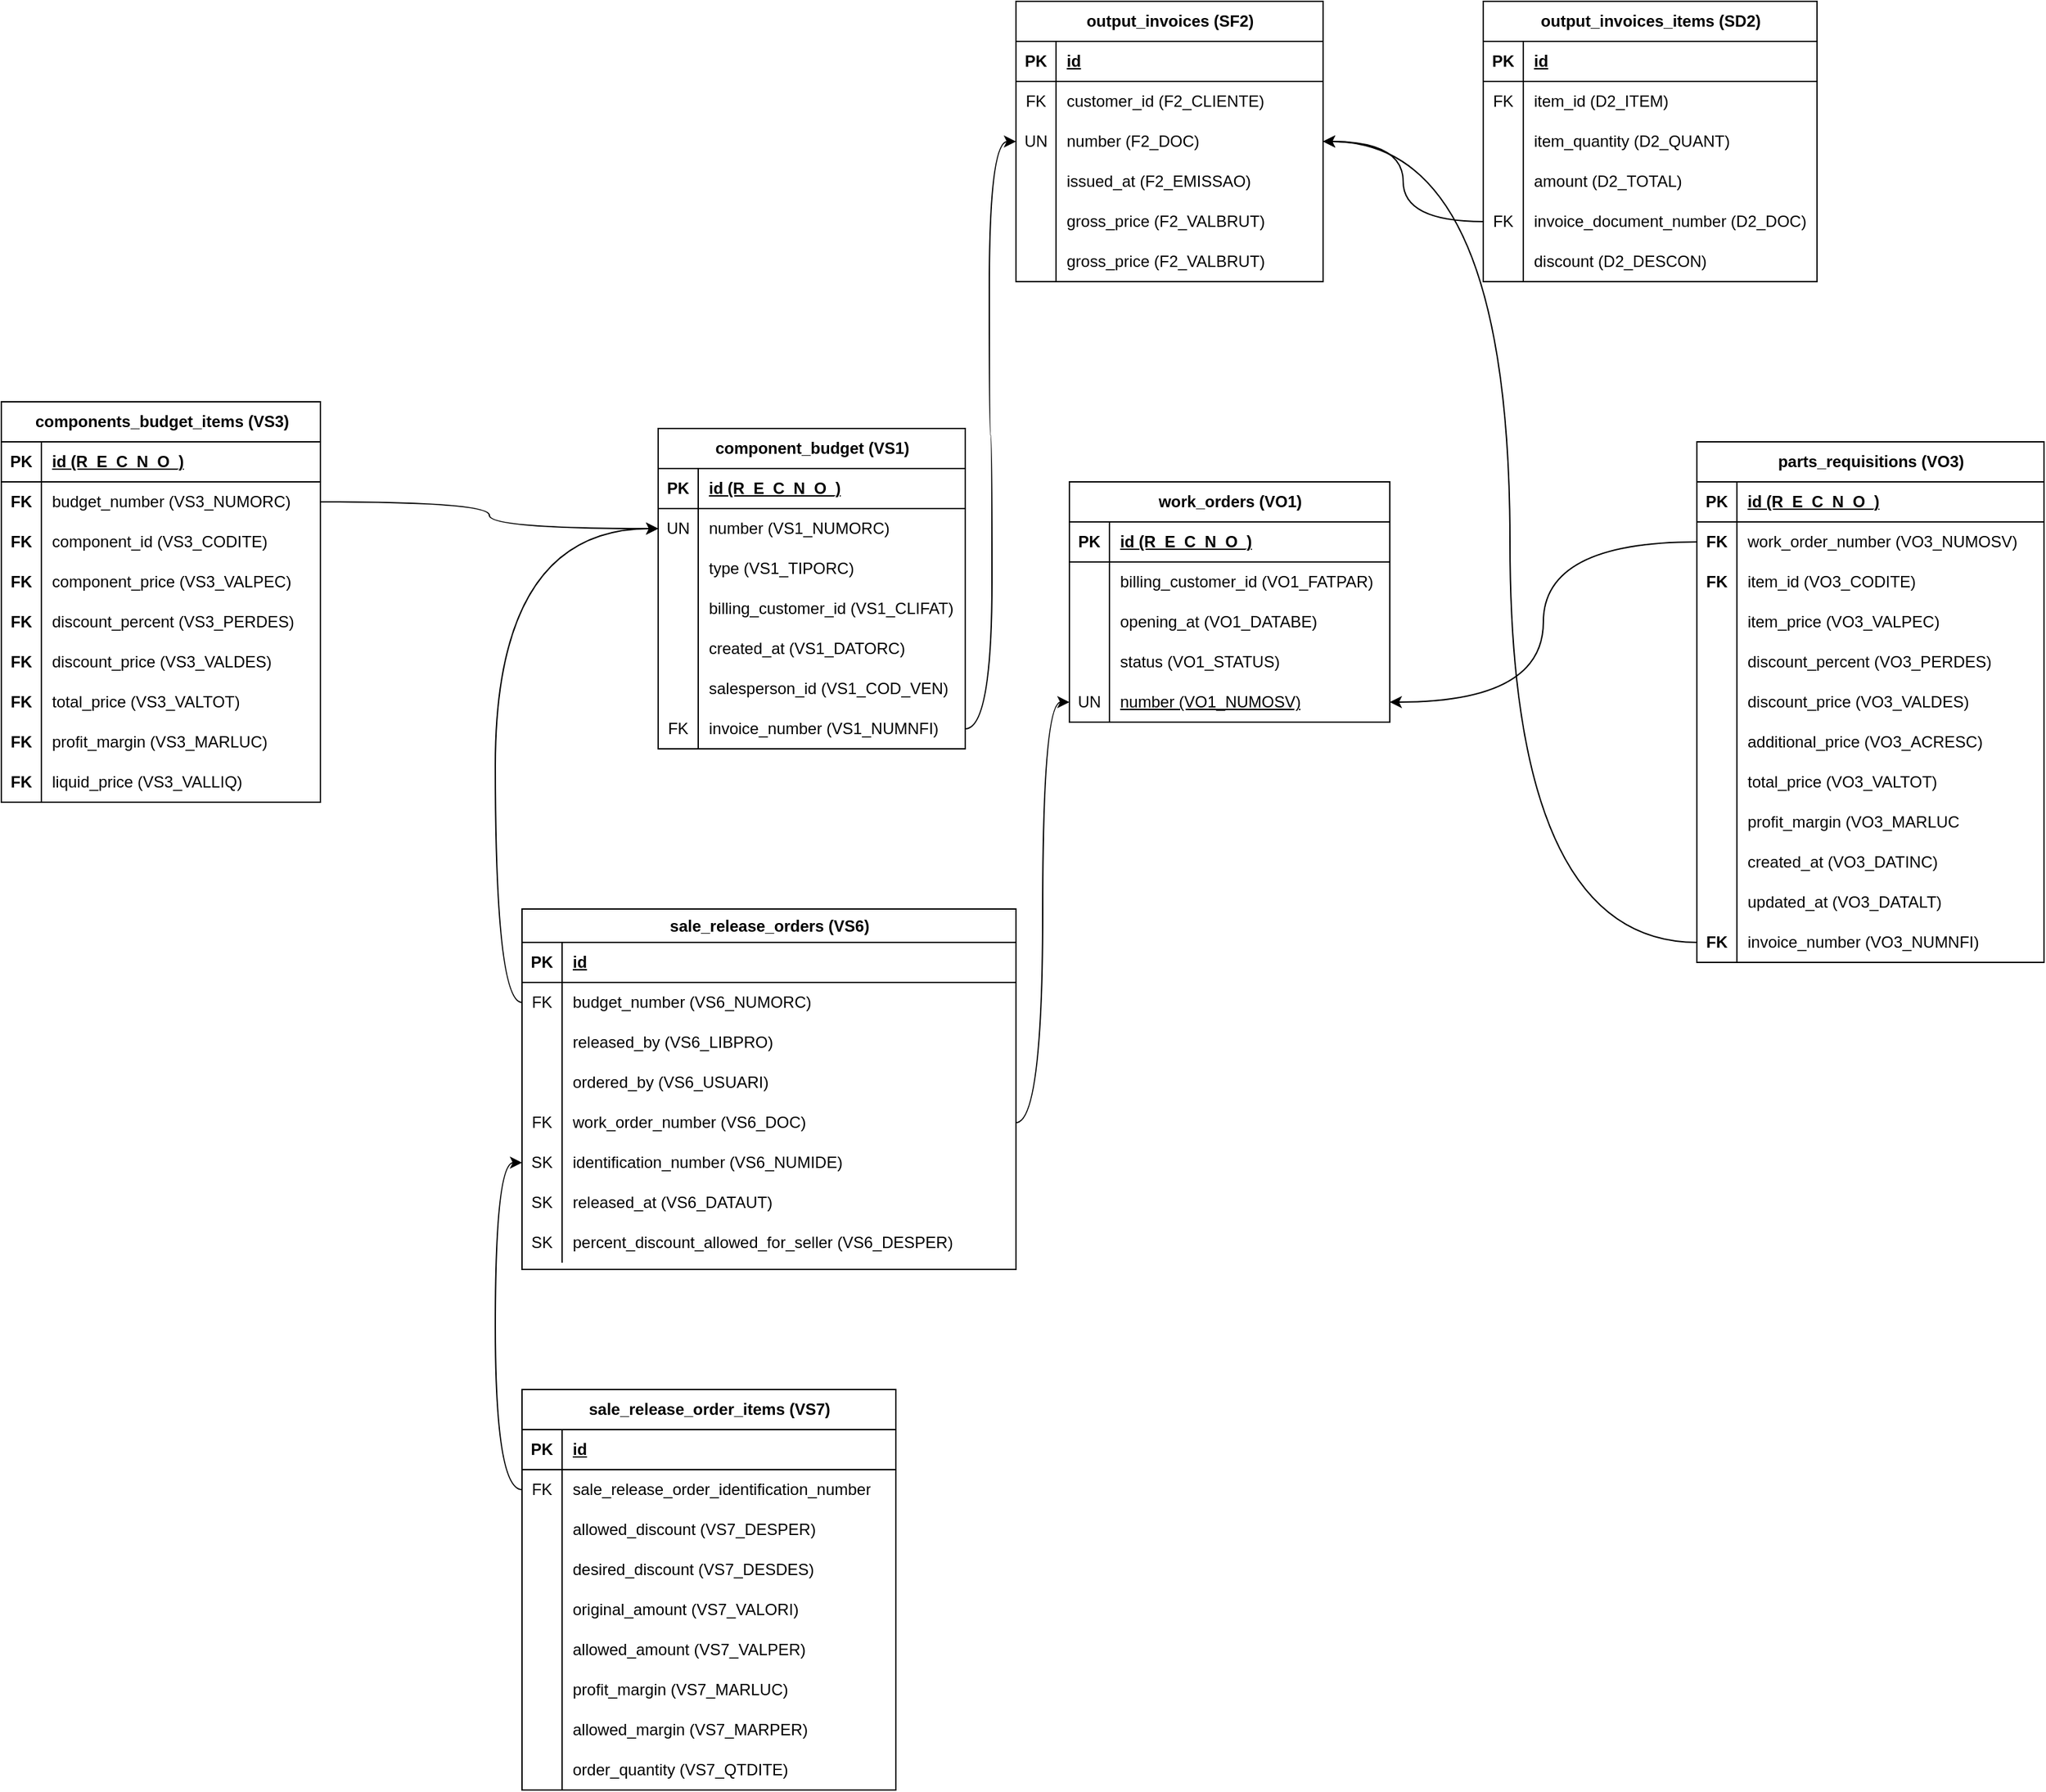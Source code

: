 <mxfile>
    <diagram name="Página-1" id="KQA6ZXDbj3cnCyU6mjzK">
        <mxGraphModel dx="3207" dy="1879" grid="1" gridSize="10" guides="1" tooltips="1" connect="1" arrows="1" fold="1" page="1" pageScale="1" pageWidth="827" pageHeight="1169" math="0" shadow="0">
            <root>
                <mxCell id="0"/>
                <mxCell id="1" parent="0"/>
                <mxCell id="1VEd4pyH0FIcGzxZr0Oi-1" value="output_invoices (SF2)" style="shape=table;startSize=30;container=1;collapsible=1;childLayout=tableLayout;fixedRows=1;rowLines=0;fontStyle=1;align=center;resizeLast=1;html=1;" parent="1" vertex="1">
                    <mxGeometry x="-260" y="-230" width="230" height="210" as="geometry"/>
                </mxCell>
                <mxCell id="1VEd4pyH0FIcGzxZr0Oi-2" value="" style="shape=tableRow;horizontal=0;startSize=0;swimlaneHead=0;swimlaneBody=0;fillColor=none;collapsible=0;dropTarget=0;points=[[0,0.5],[1,0.5]];portConstraint=eastwest;top=0;left=0;right=0;bottom=1;" parent="1VEd4pyH0FIcGzxZr0Oi-1" vertex="1">
                    <mxGeometry y="30" width="230" height="30" as="geometry"/>
                </mxCell>
                <mxCell id="1VEd4pyH0FIcGzxZr0Oi-3" value="PK" style="shape=partialRectangle;connectable=0;fillColor=none;top=0;left=0;bottom=0;right=0;fontStyle=1;overflow=hidden;whiteSpace=wrap;html=1;" parent="1VEd4pyH0FIcGzxZr0Oi-2" vertex="1">
                    <mxGeometry width="30" height="30" as="geometry">
                        <mxRectangle width="30" height="30" as="alternateBounds"/>
                    </mxGeometry>
                </mxCell>
                <mxCell id="1VEd4pyH0FIcGzxZr0Oi-4" value="id" style="shape=partialRectangle;connectable=0;fillColor=none;top=0;left=0;bottom=0;right=0;align=left;spacingLeft=6;fontStyle=5;overflow=hidden;whiteSpace=wrap;html=1;" parent="1VEd4pyH0FIcGzxZr0Oi-2" vertex="1">
                    <mxGeometry x="30" width="200" height="30" as="geometry">
                        <mxRectangle width="200" height="30" as="alternateBounds"/>
                    </mxGeometry>
                </mxCell>
                <mxCell id="1VEd4pyH0FIcGzxZr0Oi-5" value="" style="shape=tableRow;horizontal=0;startSize=0;swimlaneHead=0;swimlaneBody=0;fillColor=none;collapsible=0;dropTarget=0;points=[[0,0.5],[1,0.5]];portConstraint=eastwest;top=0;left=0;right=0;bottom=0;" parent="1VEd4pyH0FIcGzxZr0Oi-1" vertex="1">
                    <mxGeometry y="60" width="230" height="30" as="geometry"/>
                </mxCell>
                <mxCell id="1VEd4pyH0FIcGzxZr0Oi-6" value="FK" style="shape=partialRectangle;connectable=0;fillColor=none;top=0;left=0;bottom=0;right=0;editable=1;overflow=hidden;whiteSpace=wrap;html=1;" parent="1VEd4pyH0FIcGzxZr0Oi-5" vertex="1">
                    <mxGeometry width="30" height="30" as="geometry">
                        <mxRectangle width="30" height="30" as="alternateBounds"/>
                    </mxGeometry>
                </mxCell>
                <mxCell id="1VEd4pyH0FIcGzxZr0Oi-7" value="customer_id (F2_CLIENTE)" style="shape=partialRectangle;connectable=0;fillColor=none;top=0;left=0;bottom=0;right=0;align=left;spacingLeft=6;overflow=hidden;whiteSpace=wrap;html=1;" parent="1VEd4pyH0FIcGzxZr0Oi-5" vertex="1">
                    <mxGeometry x="30" width="200" height="30" as="geometry">
                        <mxRectangle width="200" height="30" as="alternateBounds"/>
                    </mxGeometry>
                </mxCell>
                <mxCell id="dbvPxDlv9cYROfDvCSMW-141" value="" style="shape=tableRow;horizontal=0;startSize=0;swimlaneHead=0;swimlaneBody=0;fillColor=none;collapsible=0;dropTarget=0;points=[[0,0.5],[1,0.5]];portConstraint=eastwest;top=0;left=0;right=0;bottom=0;" parent="1VEd4pyH0FIcGzxZr0Oi-1" vertex="1">
                    <mxGeometry y="90" width="230" height="30" as="geometry"/>
                </mxCell>
                <mxCell id="dbvPxDlv9cYROfDvCSMW-142" value="UN" style="shape=partialRectangle;connectable=0;fillColor=none;top=0;left=0;bottom=0;right=0;editable=1;overflow=hidden;whiteSpace=wrap;html=1;" parent="dbvPxDlv9cYROfDvCSMW-141" vertex="1">
                    <mxGeometry width="30" height="30" as="geometry">
                        <mxRectangle width="30" height="30" as="alternateBounds"/>
                    </mxGeometry>
                </mxCell>
                <mxCell id="dbvPxDlv9cYROfDvCSMW-143" value="number (F2_DOC)" style="shape=partialRectangle;connectable=0;fillColor=none;top=0;left=0;bottom=0;right=0;align=left;spacingLeft=6;overflow=hidden;whiteSpace=wrap;html=1;" parent="dbvPxDlv9cYROfDvCSMW-141" vertex="1">
                    <mxGeometry x="30" width="200" height="30" as="geometry">
                        <mxRectangle width="200" height="30" as="alternateBounds"/>
                    </mxGeometry>
                </mxCell>
                <mxCell id="dbvPxDlv9cYROfDvCSMW-353" value="" style="shape=tableRow;horizontal=0;startSize=0;swimlaneHead=0;swimlaneBody=0;fillColor=none;collapsible=0;dropTarget=0;points=[[0,0.5],[1,0.5]];portConstraint=eastwest;top=0;left=0;right=0;bottom=0;" parent="1VEd4pyH0FIcGzxZr0Oi-1" vertex="1">
                    <mxGeometry y="120" width="230" height="30" as="geometry"/>
                </mxCell>
                <mxCell id="dbvPxDlv9cYROfDvCSMW-354" value="" style="shape=partialRectangle;connectable=0;fillColor=none;top=0;left=0;bottom=0;right=0;editable=1;overflow=hidden;whiteSpace=wrap;html=1;" parent="dbvPxDlv9cYROfDvCSMW-353" vertex="1">
                    <mxGeometry width="30" height="30" as="geometry">
                        <mxRectangle width="30" height="30" as="alternateBounds"/>
                    </mxGeometry>
                </mxCell>
                <mxCell id="dbvPxDlv9cYROfDvCSMW-355" value="issued_at (F2_EMISSAO)" style="shape=partialRectangle;connectable=0;fillColor=none;top=0;left=0;bottom=0;right=0;align=left;spacingLeft=6;overflow=hidden;whiteSpace=wrap;html=1;" parent="dbvPxDlv9cYROfDvCSMW-353" vertex="1">
                    <mxGeometry x="30" width="200" height="30" as="geometry">
                        <mxRectangle width="200" height="30" as="alternateBounds"/>
                    </mxGeometry>
                </mxCell>
                <mxCell id="dbvPxDlv9cYROfDvCSMW-369" value="" style="shape=tableRow;horizontal=0;startSize=0;swimlaneHead=0;swimlaneBody=0;fillColor=none;collapsible=0;dropTarget=0;points=[[0,0.5],[1,0.5]];portConstraint=eastwest;top=0;left=0;right=0;bottom=0;" parent="1VEd4pyH0FIcGzxZr0Oi-1" vertex="1">
                    <mxGeometry y="150" width="230" height="30" as="geometry"/>
                </mxCell>
                <mxCell id="dbvPxDlv9cYROfDvCSMW-370" value="" style="shape=partialRectangle;connectable=0;fillColor=none;top=0;left=0;bottom=0;right=0;editable=1;overflow=hidden;whiteSpace=wrap;html=1;" parent="dbvPxDlv9cYROfDvCSMW-369" vertex="1">
                    <mxGeometry width="30" height="30" as="geometry">
                        <mxRectangle width="30" height="30" as="alternateBounds"/>
                    </mxGeometry>
                </mxCell>
                <mxCell id="dbvPxDlv9cYROfDvCSMW-371" value="gross_price (F2_VALBRUT)" style="shape=partialRectangle;connectable=0;fillColor=none;top=0;left=0;bottom=0;right=0;align=left;spacingLeft=6;overflow=hidden;whiteSpace=wrap;html=1;" parent="dbvPxDlv9cYROfDvCSMW-369" vertex="1">
                    <mxGeometry x="30" width="200" height="30" as="geometry">
                        <mxRectangle width="200" height="30" as="alternateBounds"/>
                    </mxGeometry>
                </mxCell>
                <mxCell id="dbvPxDlv9cYROfDvCSMW-420" value="" style="shape=tableRow;horizontal=0;startSize=0;swimlaneHead=0;swimlaneBody=0;fillColor=none;collapsible=0;dropTarget=0;points=[[0,0.5],[1,0.5]];portConstraint=eastwest;top=0;left=0;right=0;bottom=0;" parent="1VEd4pyH0FIcGzxZr0Oi-1" vertex="1">
                    <mxGeometry y="180" width="230" height="30" as="geometry"/>
                </mxCell>
                <mxCell id="dbvPxDlv9cYROfDvCSMW-421" value="" style="shape=partialRectangle;connectable=0;fillColor=none;top=0;left=0;bottom=0;right=0;editable=1;overflow=hidden;whiteSpace=wrap;html=1;" parent="dbvPxDlv9cYROfDvCSMW-420" vertex="1">
                    <mxGeometry width="30" height="30" as="geometry">
                        <mxRectangle width="30" height="30" as="alternateBounds"/>
                    </mxGeometry>
                </mxCell>
                <mxCell id="dbvPxDlv9cYROfDvCSMW-422" value="gross_price (F2_VALBRUT)" style="shape=partialRectangle;connectable=0;fillColor=none;top=0;left=0;bottom=0;right=0;align=left;spacingLeft=6;overflow=hidden;whiteSpace=wrap;html=1;" parent="dbvPxDlv9cYROfDvCSMW-420" vertex="1">
                    <mxGeometry x="30" width="200" height="30" as="geometry">
                        <mxRectangle width="200" height="30" as="alternateBounds"/>
                    </mxGeometry>
                </mxCell>
                <mxCell id="j5vPUrKnjHDkydPaeMMk-15" value="output_invoices_items (SD2)" style="shape=table;startSize=30;container=1;collapsible=1;childLayout=tableLayout;fixedRows=1;rowLines=0;fontStyle=1;align=center;resizeLast=1;html=1;" parent="1" vertex="1">
                    <mxGeometry x="90" y="-230" width="250" height="210" as="geometry"/>
                </mxCell>
                <mxCell id="j5vPUrKnjHDkydPaeMMk-16" value="" style="shape=tableRow;horizontal=0;startSize=0;swimlaneHead=0;swimlaneBody=0;fillColor=none;collapsible=0;dropTarget=0;points=[[0,0.5],[1,0.5]];portConstraint=eastwest;top=0;left=0;right=0;bottom=1;" parent="j5vPUrKnjHDkydPaeMMk-15" vertex="1">
                    <mxGeometry y="30" width="250" height="30" as="geometry"/>
                </mxCell>
                <mxCell id="j5vPUrKnjHDkydPaeMMk-17" value="PK" style="shape=partialRectangle;connectable=0;fillColor=none;top=0;left=0;bottom=0;right=0;fontStyle=1;overflow=hidden;whiteSpace=wrap;html=1;" parent="j5vPUrKnjHDkydPaeMMk-16" vertex="1">
                    <mxGeometry width="30" height="30" as="geometry">
                        <mxRectangle width="30" height="30" as="alternateBounds"/>
                    </mxGeometry>
                </mxCell>
                <mxCell id="j5vPUrKnjHDkydPaeMMk-18" value="id" style="shape=partialRectangle;connectable=0;fillColor=none;top=0;left=0;bottom=0;right=0;align=left;spacingLeft=6;fontStyle=5;overflow=hidden;whiteSpace=wrap;html=1;" parent="j5vPUrKnjHDkydPaeMMk-16" vertex="1">
                    <mxGeometry x="30" width="220" height="30" as="geometry">
                        <mxRectangle width="220" height="30" as="alternateBounds"/>
                    </mxGeometry>
                </mxCell>
                <mxCell id="j5vPUrKnjHDkydPaeMMk-19" value="" style="shape=tableRow;horizontal=0;startSize=0;swimlaneHead=0;swimlaneBody=0;fillColor=none;collapsible=0;dropTarget=0;points=[[0,0.5],[1,0.5]];portConstraint=eastwest;top=0;left=0;right=0;bottom=0;" parent="j5vPUrKnjHDkydPaeMMk-15" vertex="1">
                    <mxGeometry y="60" width="250" height="30" as="geometry"/>
                </mxCell>
                <mxCell id="j5vPUrKnjHDkydPaeMMk-20" value="FK" style="shape=partialRectangle;connectable=0;fillColor=none;top=0;left=0;bottom=0;right=0;editable=1;overflow=hidden;whiteSpace=wrap;html=1;" parent="j5vPUrKnjHDkydPaeMMk-19" vertex="1">
                    <mxGeometry width="30" height="30" as="geometry">
                        <mxRectangle width="30" height="30" as="alternateBounds"/>
                    </mxGeometry>
                </mxCell>
                <mxCell id="j5vPUrKnjHDkydPaeMMk-21" value="item_id (D2_ITEM)" style="shape=partialRectangle;connectable=0;fillColor=none;top=0;left=0;bottom=0;right=0;align=left;spacingLeft=6;overflow=hidden;whiteSpace=wrap;html=1;" parent="j5vPUrKnjHDkydPaeMMk-19" vertex="1">
                    <mxGeometry x="30" width="220" height="30" as="geometry">
                        <mxRectangle width="220" height="30" as="alternateBounds"/>
                    </mxGeometry>
                </mxCell>
                <mxCell id="j5vPUrKnjHDkydPaeMMk-22" value="" style="shape=tableRow;horizontal=0;startSize=0;swimlaneHead=0;swimlaneBody=0;fillColor=none;collapsible=0;dropTarget=0;points=[[0,0.5],[1,0.5]];portConstraint=eastwest;top=0;left=0;right=0;bottom=0;" parent="j5vPUrKnjHDkydPaeMMk-15" vertex="1">
                    <mxGeometry y="90" width="250" height="30" as="geometry"/>
                </mxCell>
                <mxCell id="j5vPUrKnjHDkydPaeMMk-23" value="" style="shape=partialRectangle;connectable=0;fillColor=none;top=0;left=0;bottom=0;right=0;editable=1;overflow=hidden;whiteSpace=wrap;html=1;" parent="j5vPUrKnjHDkydPaeMMk-22" vertex="1">
                    <mxGeometry width="30" height="30" as="geometry">
                        <mxRectangle width="30" height="30" as="alternateBounds"/>
                    </mxGeometry>
                </mxCell>
                <mxCell id="j5vPUrKnjHDkydPaeMMk-24" value="item_quantity (D2_QUANT)" style="shape=partialRectangle;connectable=0;fillColor=none;top=0;left=0;bottom=0;right=0;align=left;spacingLeft=6;overflow=hidden;whiteSpace=wrap;html=1;" parent="j5vPUrKnjHDkydPaeMMk-22" vertex="1">
                    <mxGeometry x="30" width="220" height="30" as="geometry">
                        <mxRectangle width="220" height="30" as="alternateBounds"/>
                    </mxGeometry>
                </mxCell>
                <mxCell id="j5vPUrKnjHDkydPaeMMk-25" value="" style="shape=tableRow;horizontal=0;startSize=0;swimlaneHead=0;swimlaneBody=0;fillColor=none;collapsible=0;dropTarget=0;points=[[0,0.5],[1,0.5]];portConstraint=eastwest;top=0;left=0;right=0;bottom=0;" parent="j5vPUrKnjHDkydPaeMMk-15" vertex="1">
                    <mxGeometry y="120" width="250" height="30" as="geometry"/>
                </mxCell>
                <mxCell id="j5vPUrKnjHDkydPaeMMk-26" value="" style="shape=partialRectangle;connectable=0;fillColor=none;top=0;left=0;bottom=0;right=0;editable=1;overflow=hidden;whiteSpace=wrap;html=1;" parent="j5vPUrKnjHDkydPaeMMk-25" vertex="1">
                    <mxGeometry width="30" height="30" as="geometry">
                        <mxRectangle width="30" height="30" as="alternateBounds"/>
                    </mxGeometry>
                </mxCell>
                <mxCell id="j5vPUrKnjHDkydPaeMMk-27" value="amount (D2_TOTAL)" style="shape=partialRectangle;connectable=0;fillColor=none;top=0;left=0;bottom=0;right=0;align=left;spacingLeft=6;overflow=hidden;whiteSpace=wrap;html=1;" parent="j5vPUrKnjHDkydPaeMMk-25" vertex="1">
                    <mxGeometry x="30" width="220" height="30" as="geometry">
                        <mxRectangle width="220" height="30" as="alternateBounds"/>
                    </mxGeometry>
                </mxCell>
                <mxCell id="j5vPUrKnjHDkydPaeMMk-31" value="" style="shape=tableRow;horizontal=0;startSize=0;swimlaneHead=0;swimlaneBody=0;fillColor=none;collapsible=0;dropTarget=0;points=[[0,0.5],[1,0.5]];portConstraint=eastwest;top=0;left=0;right=0;bottom=0;" parent="j5vPUrKnjHDkydPaeMMk-15" vertex="1">
                    <mxGeometry y="150" width="250" height="30" as="geometry"/>
                </mxCell>
                <mxCell id="j5vPUrKnjHDkydPaeMMk-32" value="FK" style="shape=partialRectangle;connectable=0;fillColor=none;top=0;left=0;bottom=0;right=0;editable=1;overflow=hidden;whiteSpace=wrap;html=1;" parent="j5vPUrKnjHDkydPaeMMk-31" vertex="1">
                    <mxGeometry width="30" height="30" as="geometry">
                        <mxRectangle width="30" height="30" as="alternateBounds"/>
                    </mxGeometry>
                </mxCell>
                <mxCell id="j5vPUrKnjHDkydPaeMMk-33" value="invoice_document_number (D2_DOC)" style="shape=partialRectangle;connectable=0;fillColor=none;top=0;left=0;bottom=0;right=0;align=left;spacingLeft=6;overflow=hidden;whiteSpace=wrap;html=1;" parent="j5vPUrKnjHDkydPaeMMk-31" vertex="1">
                    <mxGeometry x="30" width="220" height="30" as="geometry">
                        <mxRectangle width="220" height="30" as="alternateBounds"/>
                    </mxGeometry>
                </mxCell>
                <mxCell id="j5vPUrKnjHDkydPaeMMk-50" value="" style="shape=tableRow;horizontal=0;startSize=0;swimlaneHead=0;swimlaneBody=0;fillColor=none;collapsible=0;dropTarget=0;points=[[0,0.5],[1,0.5]];portConstraint=eastwest;top=0;left=0;right=0;bottom=0;" parent="j5vPUrKnjHDkydPaeMMk-15" vertex="1">
                    <mxGeometry y="180" width="250" height="30" as="geometry"/>
                </mxCell>
                <mxCell id="j5vPUrKnjHDkydPaeMMk-51" value="" style="shape=partialRectangle;connectable=0;fillColor=none;top=0;left=0;bottom=0;right=0;editable=1;overflow=hidden;whiteSpace=wrap;html=1;" parent="j5vPUrKnjHDkydPaeMMk-50" vertex="1">
                    <mxGeometry width="30" height="30" as="geometry">
                        <mxRectangle width="30" height="30" as="alternateBounds"/>
                    </mxGeometry>
                </mxCell>
                <mxCell id="j5vPUrKnjHDkydPaeMMk-52" value="discount (D2_DESCON)" style="shape=partialRectangle;connectable=0;fillColor=none;top=0;left=0;bottom=0;right=0;align=left;spacingLeft=6;overflow=hidden;whiteSpace=wrap;html=1;" parent="j5vPUrKnjHDkydPaeMMk-50" vertex="1">
                    <mxGeometry x="30" width="220" height="30" as="geometry">
                        <mxRectangle width="220" height="30" as="alternateBounds"/>
                    </mxGeometry>
                </mxCell>
                <mxCell id="dbvPxDlv9cYROfDvCSMW-14" value="parts_requisitions (VO3)" style="shape=table;startSize=30;container=1;collapsible=1;childLayout=tableLayout;fixedRows=1;rowLines=0;fontStyle=1;align=center;resizeLast=1;html=1;" parent="1" vertex="1">
                    <mxGeometry x="250" y="100" width="260" height="390" as="geometry"/>
                </mxCell>
                <mxCell id="dbvPxDlv9cYROfDvCSMW-15" value="" style="shape=tableRow;horizontal=0;startSize=0;swimlaneHead=0;swimlaneBody=0;fillColor=none;collapsible=0;dropTarget=0;points=[[0,0.5],[1,0.5]];portConstraint=eastwest;top=0;left=0;right=0;bottom=1;" parent="dbvPxDlv9cYROfDvCSMW-14" vertex="1">
                    <mxGeometry y="30" width="260" height="30" as="geometry"/>
                </mxCell>
                <mxCell id="dbvPxDlv9cYROfDvCSMW-16" value="PK" style="shape=partialRectangle;connectable=0;fillColor=none;top=0;left=0;bottom=0;right=0;fontStyle=1;overflow=hidden;whiteSpace=wrap;html=1;" parent="dbvPxDlv9cYROfDvCSMW-15" vertex="1">
                    <mxGeometry width="30" height="30" as="geometry">
                        <mxRectangle width="30" height="30" as="alternateBounds"/>
                    </mxGeometry>
                </mxCell>
                <mxCell id="dbvPxDlv9cYROfDvCSMW-17" value="id (R_E_C_N_O_)" style="shape=partialRectangle;connectable=0;fillColor=none;top=0;left=0;bottom=0;right=0;align=left;spacingLeft=6;fontStyle=5;overflow=hidden;whiteSpace=wrap;html=1;" parent="dbvPxDlv9cYROfDvCSMW-15" vertex="1">
                    <mxGeometry x="30" width="230" height="30" as="geometry">
                        <mxRectangle width="230" height="30" as="alternateBounds"/>
                    </mxGeometry>
                </mxCell>
                <mxCell id="dbvPxDlv9cYROfDvCSMW-18" value="" style="shape=tableRow;horizontal=0;startSize=0;swimlaneHead=0;swimlaneBody=0;fillColor=none;collapsible=0;dropTarget=0;points=[[0,0.5],[1,0.5]];portConstraint=eastwest;top=0;left=0;right=0;bottom=0;" parent="dbvPxDlv9cYROfDvCSMW-14" vertex="1">
                    <mxGeometry y="60" width="260" height="30" as="geometry"/>
                </mxCell>
                <mxCell id="dbvPxDlv9cYROfDvCSMW-19" value="&lt;b&gt;FK&lt;/b&gt;" style="shape=partialRectangle;connectable=0;fillColor=none;top=0;left=0;bottom=0;right=0;editable=1;overflow=hidden;whiteSpace=wrap;html=1;" parent="dbvPxDlv9cYROfDvCSMW-18" vertex="1">
                    <mxGeometry width="30" height="30" as="geometry">
                        <mxRectangle width="30" height="30" as="alternateBounds"/>
                    </mxGeometry>
                </mxCell>
                <mxCell id="dbvPxDlv9cYROfDvCSMW-20" value="work_order_number (VO3_NUMOSV)" style="shape=partialRectangle;connectable=0;fillColor=none;top=0;left=0;bottom=0;right=0;align=left;spacingLeft=6;overflow=hidden;whiteSpace=wrap;html=1;" parent="dbvPxDlv9cYROfDvCSMW-18" vertex="1">
                    <mxGeometry x="30" width="230" height="30" as="geometry">
                        <mxRectangle width="230" height="30" as="alternateBounds"/>
                    </mxGeometry>
                </mxCell>
                <mxCell id="dbvPxDlv9cYROfDvCSMW-21" value="" style="shape=tableRow;horizontal=0;startSize=0;swimlaneHead=0;swimlaneBody=0;fillColor=none;collapsible=0;dropTarget=0;points=[[0,0.5],[1,0.5]];portConstraint=eastwest;top=0;left=0;right=0;bottom=0;" parent="dbvPxDlv9cYROfDvCSMW-14" vertex="1">
                    <mxGeometry y="90" width="260" height="30" as="geometry"/>
                </mxCell>
                <mxCell id="dbvPxDlv9cYROfDvCSMW-22" value="&lt;b&gt;FK&lt;/b&gt;" style="shape=partialRectangle;connectable=0;fillColor=none;top=0;left=0;bottom=0;right=0;editable=1;overflow=hidden;whiteSpace=wrap;html=1;" parent="dbvPxDlv9cYROfDvCSMW-21" vertex="1">
                    <mxGeometry width="30" height="30" as="geometry">
                        <mxRectangle width="30" height="30" as="alternateBounds"/>
                    </mxGeometry>
                </mxCell>
                <mxCell id="dbvPxDlv9cYROfDvCSMW-23" value="item_id (VO3_CODITE)" style="shape=partialRectangle;connectable=0;fillColor=none;top=0;left=0;bottom=0;right=0;align=left;spacingLeft=6;overflow=hidden;whiteSpace=wrap;html=1;" parent="dbvPxDlv9cYROfDvCSMW-21" vertex="1">
                    <mxGeometry x="30" width="230" height="30" as="geometry">
                        <mxRectangle width="230" height="30" as="alternateBounds"/>
                    </mxGeometry>
                </mxCell>
                <mxCell id="dbvPxDlv9cYROfDvCSMW-24" value="" style="shape=tableRow;horizontal=0;startSize=0;swimlaneHead=0;swimlaneBody=0;fillColor=none;collapsible=0;dropTarget=0;points=[[0,0.5],[1,0.5]];portConstraint=eastwest;top=0;left=0;right=0;bottom=0;" parent="dbvPxDlv9cYROfDvCSMW-14" vertex="1">
                    <mxGeometry y="120" width="260" height="30" as="geometry"/>
                </mxCell>
                <mxCell id="dbvPxDlv9cYROfDvCSMW-25" value="" style="shape=partialRectangle;connectable=0;fillColor=none;top=0;left=0;bottom=0;right=0;editable=1;overflow=hidden;whiteSpace=wrap;html=1;" parent="dbvPxDlv9cYROfDvCSMW-24" vertex="1">
                    <mxGeometry width="30" height="30" as="geometry">
                        <mxRectangle width="30" height="30" as="alternateBounds"/>
                    </mxGeometry>
                </mxCell>
                <mxCell id="dbvPxDlv9cYROfDvCSMW-26" value="item_price (VO3_VALPEC)" style="shape=partialRectangle;connectable=0;fillColor=none;top=0;left=0;bottom=0;right=0;align=left;spacingLeft=6;overflow=hidden;whiteSpace=wrap;html=1;" parent="dbvPxDlv9cYROfDvCSMW-24" vertex="1">
                    <mxGeometry x="30" width="230" height="30" as="geometry">
                        <mxRectangle width="230" height="30" as="alternateBounds"/>
                    </mxGeometry>
                </mxCell>
                <mxCell id="dbvPxDlv9cYROfDvCSMW-27" value="" style="shape=tableRow;horizontal=0;startSize=0;swimlaneHead=0;swimlaneBody=0;fillColor=none;collapsible=0;dropTarget=0;points=[[0,0.5],[1,0.5]];portConstraint=eastwest;top=0;left=0;right=0;bottom=0;" parent="dbvPxDlv9cYROfDvCSMW-14" vertex="1">
                    <mxGeometry y="150" width="260" height="30" as="geometry"/>
                </mxCell>
                <mxCell id="dbvPxDlv9cYROfDvCSMW-28" value="" style="shape=partialRectangle;connectable=0;fillColor=none;top=0;left=0;bottom=0;right=0;editable=1;overflow=hidden;whiteSpace=wrap;html=1;" parent="dbvPxDlv9cYROfDvCSMW-27" vertex="1">
                    <mxGeometry width="30" height="30" as="geometry">
                        <mxRectangle width="30" height="30" as="alternateBounds"/>
                    </mxGeometry>
                </mxCell>
                <mxCell id="dbvPxDlv9cYROfDvCSMW-29" value="discount_percent (VO3_PERDES)" style="shape=partialRectangle;connectable=0;fillColor=none;top=0;left=0;bottom=0;right=0;align=left;spacingLeft=6;overflow=hidden;whiteSpace=wrap;html=1;" parent="dbvPxDlv9cYROfDvCSMW-27" vertex="1">
                    <mxGeometry x="30" width="230" height="30" as="geometry">
                        <mxRectangle width="230" height="30" as="alternateBounds"/>
                    </mxGeometry>
                </mxCell>
                <mxCell id="dbvPxDlv9cYROfDvCSMW-46" value="" style="shape=tableRow;horizontal=0;startSize=0;swimlaneHead=0;swimlaneBody=0;fillColor=none;collapsible=0;dropTarget=0;points=[[0,0.5],[1,0.5]];portConstraint=eastwest;top=0;left=0;right=0;bottom=0;" parent="dbvPxDlv9cYROfDvCSMW-14" vertex="1">
                    <mxGeometry y="180" width="260" height="30" as="geometry"/>
                </mxCell>
                <mxCell id="dbvPxDlv9cYROfDvCSMW-47" value="" style="shape=partialRectangle;connectable=0;fillColor=none;top=0;left=0;bottom=0;right=0;editable=1;overflow=hidden;whiteSpace=wrap;html=1;" parent="dbvPxDlv9cYROfDvCSMW-46" vertex="1">
                    <mxGeometry width="30" height="30" as="geometry">
                        <mxRectangle width="30" height="30" as="alternateBounds"/>
                    </mxGeometry>
                </mxCell>
                <mxCell id="dbvPxDlv9cYROfDvCSMW-48" value="discount_price (VO3_VALDES)" style="shape=partialRectangle;connectable=0;fillColor=none;top=0;left=0;bottom=0;right=0;align=left;spacingLeft=6;overflow=hidden;whiteSpace=wrap;html=1;" parent="dbvPxDlv9cYROfDvCSMW-46" vertex="1">
                    <mxGeometry x="30" width="230" height="30" as="geometry">
                        <mxRectangle width="230" height="30" as="alternateBounds"/>
                    </mxGeometry>
                </mxCell>
                <mxCell id="dbvPxDlv9cYROfDvCSMW-49" value="" style="shape=tableRow;horizontal=0;startSize=0;swimlaneHead=0;swimlaneBody=0;fillColor=none;collapsible=0;dropTarget=0;points=[[0,0.5],[1,0.5]];portConstraint=eastwest;top=0;left=0;right=0;bottom=0;" parent="dbvPxDlv9cYROfDvCSMW-14" vertex="1">
                    <mxGeometry y="210" width="260" height="30" as="geometry"/>
                </mxCell>
                <mxCell id="dbvPxDlv9cYROfDvCSMW-50" value="" style="shape=partialRectangle;connectable=0;fillColor=none;top=0;left=0;bottom=0;right=0;editable=1;overflow=hidden;whiteSpace=wrap;html=1;" parent="dbvPxDlv9cYROfDvCSMW-49" vertex="1">
                    <mxGeometry width="30" height="30" as="geometry">
                        <mxRectangle width="30" height="30" as="alternateBounds"/>
                    </mxGeometry>
                </mxCell>
                <mxCell id="dbvPxDlv9cYROfDvCSMW-51" value="additional_price (VO3_ACRESC)" style="shape=partialRectangle;connectable=0;fillColor=none;top=0;left=0;bottom=0;right=0;align=left;spacingLeft=6;overflow=hidden;whiteSpace=wrap;html=1;" parent="dbvPxDlv9cYROfDvCSMW-49" vertex="1">
                    <mxGeometry x="30" width="230" height="30" as="geometry">
                        <mxRectangle width="230" height="30" as="alternateBounds"/>
                    </mxGeometry>
                </mxCell>
                <mxCell id="dbvPxDlv9cYROfDvCSMW-52" value="" style="shape=tableRow;horizontal=0;startSize=0;swimlaneHead=0;swimlaneBody=0;fillColor=none;collapsible=0;dropTarget=0;points=[[0,0.5],[1,0.5]];portConstraint=eastwest;top=0;left=0;right=0;bottom=0;" parent="dbvPxDlv9cYROfDvCSMW-14" vertex="1">
                    <mxGeometry y="240" width="260" height="30" as="geometry"/>
                </mxCell>
                <mxCell id="dbvPxDlv9cYROfDvCSMW-53" value="" style="shape=partialRectangle;connectable=0;fillColor=none;top=0;left=0;bottom=0;right=0;editable=1;overflow=hidden;whiteSpace=wrap;html=1;" parent="dbvPxDlv9cYROfDvCSMW-52" vertex="1">
                    <mxGeometry width="30" height="30" as="geometry">
                        <mxRectangle width="30" height="30" as="alternateBounds"/>
                    </mxGeometry>
                </mxCell>
                <mxCell id="dbvPxDlv9cYROfDvCSMW-54" value="total_price (VO3_VALTOT)" style="shape=partialRectangle;connectable=0;fillColor=none;top=0;left=0;bottom=0;right=0;align=left;spacingLeft=6;overflow=hidden;whiteSpace=wrap;html=1;" parent="dbvPxDlv9cYROfDvCSMW-52" vertex="1">
                    <mxGeometry x="30" width="230" height="30" as="geometry">
                        <mxRectangle width="230" height="30" as="alternateBounds"/>
                    </mxGeometry>
                </mxCell>
                <mxCell id="dbvPxDlv9cYROfDvCSMW-55" value="" style="shape=tableRow;horizontal=0;startSize=0;swimlaneHead=0;swimlaneBody=0;fillColor=none;collapsible=0;dropTarget=0;points=[[0,0.5],[1,0.5]];portConstraint=eastwest;top=0;left=0;right=0;bottom=0;" parent="dbvPxDlv9cYROfDvCSMW-14" vertex="1">
                    <mxGeometry y="270" width="260" height="30" as="geometry"/>
                </mxCell>
                <mxCell id="dbvPxDlv9cYROfDvCSMW-56" value="" style="shape=partialRectangle;connectable=0;fillColor=none;top=0;left=0;bottom=0;right=0;editable=1;overflow=hidden;whiteSpace=wrap;html=1;" parent="dbvPxDlv9cYROfDvCSMW-55" vertex="1">
                    <mxGeometry width="30" height="30" as="geometry">
                        <mxRectangle width="30" height="30" as="alternateBounds"/>
                    </mxGeometry>
                </mxCell>
                <mxCell id="dbvPxDlv9cYROfDvCSMW-57" value="profit_margin (VO3_MARLUC" style="shape=partialRectangle;connectable=0;fillColor=none;top=0;left=0;bottom=0;right=0;align=left;spacingLeft=6;overflow=hidden;whiteSpace=wrap;html=1;" parent="dbvPxDlv9cYROfDvCSMW-55" vertex="1">
                    <mxGeometry x="30" width="230" height="30" as="geometry">
                        <mxRectangle width="230" height="30" as="alternateBounds"/>
                    </mxGeometry>
                </mxCell>
                <mxCell id="dbvPxDlv9cYROfDvCSMW-58" value="" style="shape=tableRow;horizontal=0;startSize=0;swimlaneHead=0;swimlaneBody=0;fillColor=none;collapsible=0;dropTarget=0;points=[[0,0.5],[1,0.5]];portConstraint=eastwest;top=0;left=0;right=0;bottom=0;" parent="dbvPxDlv9cYROfDvCSMW-14" vertex="1">
                    <mxGeometry y="300" width="260" height="30" as="geometry"/>
                </mxCell>
                <mxCell id="dbvPxDlv9cYROfDvCSMW-59" value="" style="shape=partialRectangle;connectable=0;fillColor=none;top=0;left=0;bottom=0;right=0;editable=1;overflow=hidden;whiteSpace=wrap;html=1;" parent="dbvPxDlv9cYROfDvCSMW-58" vertex="1">
                    <mxGeometry width="30" height="30" as="geometry">
                        <mxRectangle width="30" height="30" as="alternateBounds"/>
                    </mxGeometry>
                </mxCell>
                <mxCell id="dbvPxDlv9cYROfDvCSMW-60" value="created_at (VO3_DATINC)" style="shape=partialRectangle;connectable=0;fillColor=none;top=0;left=0;bottom=0;right=0;align=left;spacingLeft=6;overflow=hidden;whiteSpace=wrap;html=1;" parent="dbvPxDlv9cYROfDvCSMW-58" vertex="1">
                    <mxGeometry x="30" width="230" height="30" as="geometry">
                        <mxRectangle width="230" height="30" as="alternateBounds"/>
                    </mxGeometry>
                </mxCell>
                <mxCell id="dbvPxDlv9cYROfDvCSMW-61" value="" style="shape=tableRow;horizontal=0;startSize=0;swimlaneHead=0;swimlaneBody=0;fillColor=none;collapsible=0;dropTarget=0;points=[[0,0.5],[1,0.5]];portConstraint=eastwest;top=0;left=0;right=0;bottom=0;" parent="dbvPxDlv9cYROfDvCSMW-14" vertex="1">
                    <mxGeometry y="330" width="260" height="30" as="geometry"/>
                </mxCell>
                <mxCell id="dbvPxDlv9cYROfDvCSMW-62" value="" style="shape=partialRectangle;connectable=0;fillColor=none;top=0;left=0;bottom=0;right=0;editable=1;overflow=hidden;whiteSpace=wrap;html=1;" parent="dbvPxDlv9cYROfDvCSMW-61" vertex="1">
                    <mxGeometry width="30" height="30" as="geometry">
                        <mxRectangle width="30" height="30" as="alternateBounds"/>
                    </mxGeometry>
                </mxCell>
                <mxCell id="dbvPxDlv9cYROfDvCSMW-63" value="updated_at (VO3_DATALT)" style="shape=partialRectangle;connectable=0;fillColor=none;top=0;left=0;bottom=0;right=0;align=left;spacingLeft=6;overflow=hidden;whiteSpace=wrap;html=1;" parent="dbvPxDlv9cYROfDvCSMW-61" vertex="1">
                    <mxGeometry x="30" width="230" height="30" as="geometry">
                        <mxRectangle width="230" height="30" as="alternateBounds"/>
                    </mxGeometry>
                </mxCell>
                <mxCell id="dbvPxDlv9cYROfDvCSMW-78" value="" style="shape=tableRow;horizontal=0;startSize=0;swimlaneHead=0;swimlaneBody=0;fillColor=none;collapsible=0;dropTarget=0;points=[[0,0.5],[1,0.5]];portConstraint=eastwest;top=0;left=0;right=0;bottom=0;" parent="dbvPxDlv9cYROfDvCSMW-14" vertex="1">
                    <mxGeometry y="360" width="260" height="30" as="geometry"/>
                </mxCell>
                <mxCell id="dbvPxDlv9cYROfDvCSMW-79" value="&lt;b&gt;FK&lt;/b&gt;" style="shape=partialRectangle;connectable=0;fillColor=none;top=0;left=0;bottom=0;right=0;editable=1;overflow=hidden;whiteSpace=wrap;html=1;" parent="dbvPxDlv9cYROfDvCSMW-78" vertex="1">
                    <mxGeometry width="30" height="30" as="geometry">
                        <mxRectangle width="30" height="30" as="alternateBounds"/>
                    </mxGeometry>
                </mxCell>
                <mxCell id="dbvPxDlv9cYROfDvCSMW-80" value="invoice_number (VO3_NUMNFI)" style="shape=partialRectangle;connectable=0;fillColor=none;top=0;left=0;bottom=0;right=0;align=left;spacingLeft=6;overflow=hidden;whiteSpace=wrap;html=1;" parent="dbvPxDlv9cYROfDvCSMW-78" vertex="1">
                    <mxGeometry x="30" width="230" height="30" as="geometry">
                        <mxRectangle width="230" height="30" as="alternateBounds"/>
                    </mxGeometry>
                </mxCell>
                <mxCell id="dbvPxDlv9cYROfDvCSMW-1" value="work_orders (VO1)" style="shape=table;startSize=30;container=1;collapsible=1;childLayout=tableLayout;fixedRows=1;rowLines=0;fontStyle=1;align=center;resizeLast=1;html=1;" parent="1" vertex="1">
                    <mxGeometry x="-220" y="130" width="240" height="180" as="geometry"/>
                </mxCell>
                <mxCell id="dbvPxDlv9cYROfDvCSMW-2" value="" style="shape=tableRow;horizontal=0;startSize=0;swimlaneHead=0;swimlaneBody=0;fillColor=none;collapsible=0;dropTarget=0;points=[[0,0.5],[1,0.5]];portConstraint=eastwest;top=0;left=0;right=0;bottom=1;" parent="dbvPxDlv9cYROfDvCSMW-1" vertex="1">
                    <mxGeometry y="30" width="240" height="30" as="geometry"/>
                </mxCell>
                <mxCell id="dbvPxDlv9cYROfDvCSMW-3" value="PK" style="shape=partialRectangle;connectable=0;fillColor=none;top=0;left=0;bottom=0;right=0;fontStyle=1;overflow=hidden;whiteSpace=wrap;html=1;" parent="dbvPxDlv9cYROfDvCSMW-2" vertex="1">
                    <mxGeometry width="30" height="30" as="geometry">
                        <mxRectangle width="30" height="30" as="alternateBounds"/>
                    </mxGeometry>
                </mxCell>
                <mxCell id="dbvPxDlv9cYROfDvCSMW-4" value="id (R_E_C_N_O_)" style="shape=partialRectangle;connectable=0;fillColor=none;top=0;left=0;bottom=0;right=0;align=left;spacingLeft=6;fontStyle=5;overflow=hidden;whiteSpace=wrap;html=1;" parent="dbvPxDlv9cYROfDvCSMW-2" vertex="1">
                    <mxGeometry x="30" width="210" height="30" as="geometry">
                        <mxRectangle width="210" height="30" as="alternateBounds"/>
                    </mxGeometry>
                </mxCell>
                <mxCell id="dbvPxDlv9cYROfDvCSMW-5" value="" style="shape=tableRow;horizontal=0;startSize=0;swimlaneHead=0;swimlaneBody=0;fillColor=none;collapsible=0;dropTarget=0;points=[[0,0.5],[1,0.5]];portConstraint=eastwest;top=0;left=0;right=0;bottom=0;" parent="dbvPxDlv9cYROfDvCSMW-1" vertex="1">
                    <mxGeometry y="60" width="240" height="30" as="geometry"/>
                </mxCell>
                <mxCell id="dbvPxDlv9cYROfDvCSMW-6" value="" style="shape=partialRectangle;connectable=0;fillColor=none;top=0;left=0;bottom=0;right=0;editable=1;overflow=hidden;whiteSpace=wrap;html=1;" parent="dbvPxDlv9cYROfDvCSMW-5" vertex="1">
                    <mxGeometry width="30" height="30" as="geometry">
                        <mxRectangle width="30" height="30" as="alternateBounds"/>
                    </mxGeometry>
                </mxCell>
                <mxCell id="dbvPxDlv9cYROfDvCSMW-7" value="billing_customer_id (VO1_FATPAR)" style="shape=partialRectangle;connectable=0;fillColor=none;top=0;left=0;bottom=0;right=0;align=left;spacingLeft=6;overflow=hidden;whiteSpace=wrap;html=1;" parent="dbvPxDlv9cYROfDvCSMW-5" vertex="1">
                    <mxGeometry x="30" width="210" height="30" as="geometry">
                        <mxRectangle width="210" height="30" as="alternateBounds"/>
                    </mxGeometry>
                </mxCell>
                <mxCell id="dbvPxDlv9cYROfDvCSMW-8" value="" style="shape=tableRow;horizontal=0;startSize=0;swimlaneHead=0;swimlaneBody=0;fillColor=none;collapsible=0;dropTarget=0;points=[[0,0.5],[1,0.5]];portConstraint=eastwest;top=0;left=0;right=0;bottom=0;" parent="dbvPxDlv9cYROfDvCSMW-1" vertex="1">
                    <mxGeometry y="90" width="240" height="30" as="geometry"/>
                </mxCell>
                <mxCell id="dbvPxDlv9cYROfDvCSMW-9" value="" style="shape=partialRectangle;connectable=0;fillColor=none;top=0;left=0;bottom=0;right=0;editable=1;overflow=hidden;whiteSpace=wrap;html=1;" parent="dbvPxDlv9cYROfDvCSMW-8" vertex="1">
                    <mxGeometry width="30" height="30" as="geometry">
                        <mxRectangle width="30" height="30" as="alternateBounds"/>
                    </mxGeometry>
                </mxCell>
                <mxCell id="dbvPxDlv9cYROfDvCSMW-10" value="opening_at (VO1_DATABE)" style="shape=partialRectangle;connectable=0;fillColor=none;top=0;left=0;bottom=0;right=0;align=left;spacingLeft=6;overflow=hidden;whiteSpace=wrap;html=1;" parent="dbvPxDlv9cYROfDvCSMW-8" vertex="1">
                    <mxGeometry x="30" width="210" height="30" as="geometry">
                        <mxRectangle width="210" height="30" as="alternateBounds"/>
                    </mxGeometry>
                </mxCell>
                <mxCell id="dbvPxDlv9cYROfDvCSMW-11" value="" style="shape=tableRow;horizontal=0;startSize=0;swimlaneHead=0;swimlaneBody=0;fillColor=none;collapsible=0;dropTarget=0;points=[[0,0.5],[1,0.5]];portConstraint=eastwest;top=0;left=0;right=0;bottom=0;" parent="dbvPxDlv9cYROfDvCSMW-1" vertex="1">
                    <mxGeometry y="120" width="240" height="30" as="geometry"/>
                </mxCell>
                <mxCell id="dbvPxDlv9cYROfDvCSMW-12" value="" style="shape=partialRectangle;connectable=0;fillColor=none;top=0;left=0;bottom=0;right=0;editable=1;overflow=hidden;whiteSpace=wrap;html=1;" parent="dbvPxDlv9cYROfDvCSMW-11" vertex="1">
                    <mxGeometry width="30" height="30" as="geometry">
                        <mxRectangle width="30" height="30" as="alternateBounds"/>
                    </mxGeometry>
                </mxCell>
                <mxCell id="dbvPxDlv9cYROfDvCSMW-13" value="status (VO1_STATUS)" style="shape=partialRectangle;connectable=0;fillColor=none;top=0;left=0;bottom=0;right=0;align=left;spacingLeft=6;overflow=hidden;whiteSpace=wrap;html=1;" parent="dbvPxDlv9cYROfDvCSMW-11" vertex="1">
                    <mxGeometry x="30" width="210" height="30" as="geometry">
                        <mxRectangle width="210" height="30" as="alternateBounds"/>
                    </mxGeometry>
                </mxCell>
                <mxCell id="dbvPxDlv9cYROfDvCSMW-73" value="" style="shape=tableRow;horizontal=0;startSize=0;swimlaneHead=0;swimlaneBody=0;fillColor=none;collapsible=0;dropTarget=0;points=[[0,0.5],[1,0.5]];portConstraint=eastwest;top=0;left=0;right=0;bottom=0;" parent="dbvPxDlv9cYROfDvCSMW-1" vertex="1">
                    <mxGeometry y="150" width="240" height="30" as="geometry"/>
                </mxCell>
                <mxCell id="dbvPxDlv9cYROfDvCSMW-74" value="UN" style="shape=partialRectangle;connectable=0;fillColor=none;top=0;left=0;bottom=0;right=0;editable=1;overflow=hidden;whiteSpace=wrap;html=1;" parent="dbvPxDlv9cYROfDvCSMW-73" vertex="1">
                    <mxGeometry width="30" height="30" as="geometry">
                        <mxRectangle width="30" height="30" as="alternateBounds"/>
                    </mxGeometry>
                </mxCell>
                <mxCell id="dbvPxDlv9cYROfDvCSMW-75" value="&lt;span style=&quot;text-decoration-line: underline;&quot;&gt;number (VO1_NUMOSV)&lt;/span&gt;" style="shape=partialRectangle;connectable=0;fillColor=none;top=0;left=0;bottom=0;right=0;align=left;spacingLeft=6;overflow=hidden;whiteSpace=wrap;html=1;" parent="dbvPxDlv9cYROfDvCSMW-73" vertex="1">
                    <mxGeometry x="30" width="210" height="30" as="geometry">
                        <mxRectangle width="210" height="30" as="alternateBounds"/>
                    </mxGeometry>
                </mxCell>
                <mxCell id="dbvPxDlv9cYROfDvCSMW-84" value="components_budget_items (VS3)" style="shape=table;startSize=30;container=1;collapsible=1;childLayout=tableLayout;fixedRows=1;rowLines=0;fontStyle=1;align=center;resizeLast=1;html=1;" parent="1" vertex="1">
                    <mxGeometry x="-1020" y="70" width="239" height="300" as="geometry"/>
                </mxCell>
                <mxCell id="dbvPxDlv9cYROfDvCSMW-85" value="" style="shape=tableRow;horizontal=0;startSize=0;swimlaneHead=0;swimlaneBody=0;fillColor=none;collapsible=0;dropTarget=0;points=[[0,0.5],[1,0.5]];portConstraint=eastwest;top=0;left=0;right=0;bottom=1;" parent="dbvPxDlv9cYROfDvCSMW-84" vertex="1">
                    <mxGeometry y="30" width="239" height="30" as="geometry"/>
                </mxCell>
                <mxCell id="dbvPxDlv9cYROfDvCSMW-86" value="PK" style="shape=partialRectangle;connectable=0;fillColor=none;top=0;left=0;bottom=0;right=0;fontStyle=1;overflow=hidden;whiteSpace=wrap;html=1;" parent="dbvPxDlv9cYROfDvCSMW-85" vertex="1">
                    <mxGeometry width="30" height="30" as="geometry">
                        <mxRectangle width="30" height="30" as="alternateBounds"/>
                    </mxGeometry>
                </mxCell>
                <mxCell id="dbvPxDlv9cYROfDvCSMW-87" value="id (R_E_C_N_O_)" style="shape=partialRectangle;connectable=0;fillColor=none;top=0;left=0;bottom=0;right=0;align=left;spacingLeft=6;fontStyle=5;overflow=hidden;whiteSpace=wrap;html=1;" parent="dbvPxDlv9cYROfDvCSMW-85" vertex="1">
                    <mxGeometry x="30" width="209" height="30" as="geometry">
                        <mxRectangle width="209" height="30" as="alternateBounds"/>
                    </mxGeometry>
                </mxCell>
                <mxCell id="dbvPxDlv9cYROfDvCSMW-88" value="" style="shape=tableRow;horizontal=0;startSize=0;swimlaneHead=0;swimlaneBody=0;fillColor=none;collapsible=0;dropTarget=0;points=[[0,0.5],[1,0.5]];portConstraint=eastwest;top=0;left=0;right=0;bottom=0;" parent="dbvPxDlv9cYROfDvCSMW-84" vertex="1">
                    <mxGeometry y="60" width="239" height="30" as="geometry"/>
                </mxCell>
                <mxCell id="dbvPxDlv9cYROfDvCSMW-89" value="&lt;b&gt;FK&lt;/b&gt;" style="shape=partialRectangle;connectable=0;fillColor=none;top=0;left=0;bottom=0;right=0;editable=1;overflow=hidden;whiteSpace=wrap;html=1;" parent="dbvPxDlv9cYROfDvCSMW-88" vertex="1">
                    <mxGeometry width="30" height="30" as="geometry">
                        <mxRectangle width="30" height="30" as="alternateBounds"/>
                    </mxGeometry>
                </mxCell>
                <mxCell id="dbvPxDlv9cYROfDvCSMW-90" value="budget_number (VS3_NUMORC)" style="shape=partialRectangle;connectable=0;fillColor=none;top=0;left=0;bottom=0;right=0;align=left;spacingLeft=6;overflow=hidden;whiteSpace=wrap;html=1;" parent="dbvPxDlv9cYROfDvCSMW-88" vertex="1">
                    <mxGeometry x="30" width="209" height="30" as="geometry">
                        <mxRectangle width="209" height="30" as="alternateBounds"/>
                    </mxGeometry>
                </mxCell>
                <mxCell id="dbvPxDlv9cYROfDvCSMW-332" value="" style="shape=tableRow;horizontal=0;startSize=0;swimlaneHead=0;swimlaneBody=0;fillColor=none;collapsible=0;dropTarget=0;points=[[0,0.5],[1,0.5]];portConstraint=eastwest;top=0;left=0;right=0;bottom=0;" parent="dbvPxDlv9cYROfDvCSMW-84" vertex="1">
                    <mxGeometry y="90" width="239" height="30" as="geometry"/>
                </mxCell>
                <mxCell id="dbvPxDlv9cYROfDvCSMW-333" value="&lt;b&gt;FK&lt;/b&gt;" style="shape=partialRectangle;connectable=0;fillColor=none;top=0;left=0;bottom=0;right=0;editable=1;overflow=hidden;whiteSpace=wrap;html=1;" parent="dbvPxDlv9cYROfDvCSMW-332" vertex="1">
                    <mxGeometry width="30" height="30" as="geometry">
                        <mxRectangle width="30" height="30" as="alternateBounds"/>
                    </mxGeometry>
                </mxCell>
                <mxCell id="dbvPxDlv9cYROfDvCSMW-334" value="component_id (VS3_CODITE)" style="shape=partialRectangle;connectable=0;fillColor=none;top=0;left=0;bottom=0;right=0;align=left;spacingLeft=6;overflow=hidden;whiteSpace=wrap;html=1;" parent="dbvPxDlv9cYROfDvCSMW-332" vertex="1">
                    <mxGeometry x="30" width="209" height="30" as="geometry">
                        <mxRectangle width="209" height="30" as="alternateBounds"/>
                    </mxGeometry>
                </mxCell>
                <mxCell id="dbvPxDlv9cYROfDvCSMW-335" value="" style="shape=tableRow;horizontal=0;startSize=0;swimlaneHead=0;swimlaneBody=0;fillColor=none;collapsible=0;dropTarget=0;points=[[0,0.5],[1,0.5]];portConstraint=eastwest;top=0;left=0;right=0;bottom=0;" parent="dbvPxDlv9cYROfDvCSMW-84" vertex="1">
                    <mxGeometry y="120" width="239" height="30" as="geometry"/>
                </mxCell>
                <mxCell id="dbvPxDlv9cYROfDvCSMW-336" value="&lt;b&gt;FK&lt;/b&gt;" style="shape=partialRectangle;connectable=0;fillColor=none;top=0;left=0;bottom=0;right=0;editable=1;overflow=hidden;whiteSpace=wrap;html=1;" parent="dbvPxDlv9cYROfDvCSMW-335" vertex="1">
                    <mxGeometry width="30" height="30" as="geometry">
                        <mxRectangle width="30" height="30" as="alternateBounds"/>
                    </mxGeometry>
                </mxCell>
                <mxCell id="dbvPxDlv9cYROfDvCSMW-337" value="component_price (VS3_VALPEC)" style="shape=partialRectangle;connectable=0;fillColor=none;top=0;left=0;bottom=0;right=0;align=left;spacingLeft=6;overflow=hidden;whiteSpace=wrap;html=1;" parent="dbvPxDlv9cYROfDvCSMW-335" vertex="1">
                    <mxGeometry x="30" width="209" height="30" as="geometry">
                        <mxRectangle width="209" height="30" as="alternateBounds"/>
                    </mxGeometry>
                </mxCell>
                <mxCell id="dbvPxDlv9cYROfDvCSMW-338" value="" style="shape=tableRow;horizontal=0;startSize=0;swimlaneHead=0;swimlaneBody=0;fillColor=none;collapsible=0;dropTarget=0;points=[[0,0.5],[1,0.5]];portConstraint=eastwest;top=0;left=0;right=0;bottom=0;" parent="dbvPxDlv9cYROfDvCSMW-84" vertex="1">
                    <mxGeometry y="150" width="239" height="30" as="geometry"/>
                </mxCell>
                <mxCell id="dbvPxDlv9cYROfDvCSMW-339" value="&lt;b&gt;FK&lt;/b&gt;" style="shape=partialRectangle;connectable=0;fillColor=none;top=0;left=0;bottom=0;right=0;editable=1;overflow=hidden;whiteSpace=wrap;html=1;" parent="dbvPxDlv9cYROfDvCSMW-338" vertex="1">
                    <mxGeometry width="30" height="30" as="geometry">
                        <mxRectangle width="30" height="30" as="alternateBounds"/>
                    </mxGeometry>
                </mxCell>
                <mxCell id="dbvPxDlv9cYROfDvCSMW-340" value="discount_percent (VS3_PERDES)" style="shape=partialRectangle;connectable=0;fillColor=none;top=0;left=0;bottom=0;right=0;align=left;spacingLeft=6;overflow=hidden;whiteSpace=wrap;html=1;" parent="dbvPxDlv9cYROfDvCSMW-338" vertex="1">
                    <mxGeometry x="30" width="209" height="30" as="geometry">
                        <mxRectangle width="209" height="30" as="alternateBounds"/>
                    </mxGeometry>
                </mxCell>
                <mxCell id="dbvPxDlv9cYROfDvCSMW-341" value="" style="shape=tableRow;horizontal=0;startSize=0;swimlaneHead=0;swimlaneBody=0;fillColor=none;collapsible=0;dropTarget=0;points=[[0,0.5],[1,0.5]];portConstraint=eastwest;top=0;left=0;right=0;bottom=0;" parent="dbvPxDlv9cYROfDvCSMW-84" vertex="1">
                    <mxGeometry y="180" width="239" height="30" as="geometry"/>
                </mxCell>
                <mxCell id="dbvPxDlv9cYROfDvCSMW-342" value="&lt;b&gt;FK&lt;/b&gt;" style="shape=partialRectangle;connectable=0;fillColor=none;top=0;left=0;bottom=0;right=0;editable=1;overflow=hidden;whiteSpace=wrap;html=1;" parent="dbvPxDlv9cYROfDvCSMW-341" vertex="1">
                    <mxGeometry width="30" height="30" as="geometry">
                        <mxRectangle width="30" height="30" as="alternateBounds"/>
                    </mxGeometry>
                </mxCell>
                <mxCell id="dbvPxDlv9cYROfDvCSMW-343" value="discount_price (VS3_VALDES)" style="shape=partialRectangle;connectable=0;fillColor=none;top=0;left=0;bottom=0;right=0;align=left;spacingLeft=6;overflow=hidden;whiteSpace=wrap;html=1;" parent="dbvPxDlv9cYROfDvCSMW-341" vertex="1">
                    <mxGeometry x="30" width="209" height="30" as="geometry">
                        <mxRectangle width="209" height="30" as="alternateBounds"/>
                    </mxGeometry>
                </mxCell>
                <mxCell id="dbvPxDlv9cYROfDvCSMW-344" value="" style="shape=tableRow;horizontal=0;startSize=0;swimlaneHead=0;swimlaneBody=0;fillColor=none;collapsible=0;dropTarget=0;points=[[0,0.5],[1,0.5]];portConstraint=eastwest;top=0;left=0;right=0;bottom=0;" parent="dbvPxDlv9cYROfDvCSMW-84" vertex="1">
                    <mxGeometry y="210" width="239" height="30" as="geometry"/>
                </mxCell>
                <mxCell id="dbvPxDlv9cYROfDvCSMW-345" value="&lt;b&gt;FK&lt;/b&gt;" style="shape=partialRectangle;connectable=0;fillColor=none;top=0;left=0;bottom=0;right=0;editable=1;overflow=hidden;whiteSpace=wrap;html=1;" parent="dbvPxDlv9cYROfDvCSMW-344" vertex="1">
                    <mxGeometry width="30" height="30" as="geometry">
                        <mxRectangle width="30" height="30" as="alternateBounds"/>
                    </mxGeometry>
                </mxCell>
                <mxCell id="dbvPxDlv9cYROfDvCSMW-346" value="total_price (VS3_VALTOT)" style="shape=partialRectangle;connectable=0;fillColor=none;top=0;left=0;bottom=0;right=0;align=left;spacingLeft=6;overflow=hidden;whiteSpace=wrap;html=1;" parent="dbvPxDlv9cYROfDvCSMW-344" vertex="1">
                    <mxGeometry x="30" width="209" height="30" as="geometry">
                        <mxRectangle width="209" height="30" as="alternateBounds"/>
                    </mxGeometry>
                </mxCell>
                <mxCell id="dbvPxDlv9cYROfDvCSMW-347" value="" style="shape=tableRow;horizontal=0;startSize=0;swimlaneHead=0;swimlaneBody=0;fillColor=none;collapsible=0;dropTarget=0;points=[[0,0.5],[1,0.5]];portConstraint=eastwest;top=0;left=0;right=0;bottom=0;" parent="dbvPxDlv9cYROfDvCSMW-84" vertex="1">
                    <mxGeometry y="240" width="239" height="30" as="geometry"/>
                </mxCell>
                <mxCell id="dbvPxDlv9cYROfDvCSMW-348" value="&lt;b&gt;FK&lt;/b&gt;" style="shape=partialRectangle;connectable=0;fillColor=none;top=0;left=0;bottom=0;right=0;editable=1;overflow=hidden;whiteSpace=wrap;html=1;" parent="dbvPxDlv9cYROfDvCSMW-347" vertex="1">
                    <mxGeometry width="30" height="30" as="geometry">
                        <mxRectangle width="30" height="30" as="alternateBounds"/>
                    </mxGeometry>
                </mxCell>
                <mxCell id="dbvPxDlv9cYROfDvCSMW-349" value="profit_margin (VS3_MARLUC)" style="shape=partialRectangle;connectable=0;fillColor=none;top=0;left=0;bottom=0;right=0;align=left;spacingLeft=6;overflow=hidden;whiteSpace=wrap;html=1;" parent="dbvPxDlv9cYROfDvCSMW-347" vertex="1">
                    <mxGeometry x="30" width="209" height="30" as="geometry">
                        <mxRectangle width="209" height="30" as="alternateBounds"/>
                    </mxGeometry>
                </mxCell>
                <mxCell id="dbvPxDlv9cYROfDvCSMW-350" value="" style="shape=tableRow;horizontal=0;startSize=0;swimlaneHead=0;swimlaneBody=0;fillColor=none;collapsible=0;dropTarget=0;points=[[0,0.5],[1,0.5]];portConstraint=eastwest;top=0;left=0;right=0;bottom=0;" parent="dbvPxDlv9cYROfDvCSMW-84" vertex="1">
                    <mxGeometry y="270" width="239" height="30" as="geometry"/>
                </mxCell>
                <mxCell id="dbvPxDlv9cYROfDvCSMW-351" value="&lt;b&gt;FK&lt;/b&gt;" style="shape=partialRectangle;connectable=0;fillColor=none;top=0;left=0;bottom=0;right=0;editable=1;overflow=hidden;whiteSpace=wrap;html=1;" parent="dbvPxDlv9cYROfDvCSMW-350" vertex="1">
                    <mxGeometry width="30" height="30" as="geometry">
                        <mxRectangle width="30" height="30" as="alternateBounds"/>
                    </mxGeometry>
                </mxCell>
                <mxCell id="dbvPxDlv9cYROfDvCSMW-352" value="liquid_price (VS3_VALLIQ)" style="shape=partialRectangle;connectable=0;fillColor=none;top=0;left=0;bottom=0;right=0;align=left;spacingLeft=6;overflow=hidden;whiteSpace=wrap;html=1;" parent="dbvPxDlv9cYROfDvCSMW-350" vertex="1">
                    <mxGeometry x="30" width="209" height="30" as="geometry">
                        <mxRectangle width="209" height="30" as="alternateBounds"/>
                    </mxGeometry>
                </mxCell>
                <mxCell id="dbvPxDlv9cYROfDvCSMW-97" value="component_budget (VS1)" style="shape=table;startSize=30;container=1;collapsible=1;childLayout=tableLayout;fixedRows=1;rowLines=0;fontStyle=1;align=center;resizeLast=1;html=1;" parent="1" vertex="1">
                    <mxGeometry x="-528" y="90" width="230" height="240" as="geometry"/>
                </mxCell>
                <mxCell id="dbvPxDlv9cYROfDvCSMW-98" value="" style="shape=tableRow;horizontal=0;startSize=0;swimlaneHead=0;swimlaneBody=0;fillColor=none;collapsible=0;dropTarget=0;points=[[0,0.5],[1,0.5]];portConstraint=eastwest;top=0;left=0;right=0;bottom=1;" parent="dbvPxDlv9cYROfDvCSMW-97" vertex="1">
                    <mxGeometry y="30" width="230" height="30" as="geometry"/>
                </mxCell>
                <mxCell id="dbvPxDlv9cYROfDvCSMW-99" value="PK" style="shape=partialRectangle;connectable=0;fillColor=none;top=0;left=0;bottom=0;right=0;fontStyle=1;overflow=hidden;whiteSpace=wrap;html=1;" parent="dbvPxDlv9cYROfDvCSMW-98" vertex="1">
                    <mxGeometry width="30" height="30" as="geometry">
                        <mxRectangle width="30" height="30" as="alternateBounds"/>
                    </mxGeometry>
                </mxCell>
                <mxCell id="dbvPxDlv9cYROfDvCSMW-100" value="id (R_E_C_N_O_)" style="shape=partialRectangle;connectable=0;fillColor=none;top=0;left=0;bottom=0;right=0;align=left;spacingLeft=6;fontStyle=5;overflow=hidden;whiteSpace=wrap;html=1;" parent="dbvPxDlv9cYROfDvCSMW-98" vertex="1">
                    <mxGeometry x="30" width="200" height="30" as="geometry">
                        <mxRectangle width="200" height="30" as="alternateBounds"/>
                    </mxGeometry>
                </mxCell>
                <mxCell id="dbvPxDlv9cYROfDvCSMW-101" value="" style="shape=tableRow;horizontal=0;startSize=0;swimlaneHead=0;swimlaneBody=0;fillColor=none;collapsible=0;dropTarget=0;points=[[0,0.5],[1,0.5]];portConstraint=eastwest;top=0;left=0;right=0;bottom=0;" parent="dbvPxDlv9cYROfDvCSMW-97" vertex="1">
                    <mxGeometry y="60" width="230" height="30" as="geometry"/>
                </mxCell>
                <mxCell id="dbvPxDlv9cYROfDvCSMW-102" value="UN" style="shape=partialRectangle;connectable=0;fillColor=none;top=0;left=0;bottom=0;right=0;editable=1;overflow=hidden;whiteSpace=wrap;html=1;" parent="dbvPxDlv9cYROfDvCSMW-101" vertex="1">
                    <mxGeometry width="30" height="30" as="geometry">
                        <mxRectangle width="30" height="30" as="alternateBounds"/>
                    </mxGeometry>
                </mxCell>
                <mxCell id="dbvPxDlv9cYROfDvCSMW-103" value="number (VS1_NUMORC)" style="shape=partialRectangle;connectable=0;fillColor=none;top=0;left=0;bottom=0;right=0;align=left;spacingLeft=6;overflow=hidden;whiteSpace=wrap;html=1;" parent="dbvPxDlv9cYROfDvCSMW-101" vertex="1">
                    <mxGeometry x="30" width="200" height="30" as="geometry">
                        <mxRectangle width="200" height="30" as="alternateBounds"/>
                    </mxGeometry>
                </mxCell>
                <mxCell id="dbvPxDlv9cYROfDvCSMW-104" value="" style="shape=tableRow;horizontal=0;startSize=0;swimlaneHead=0;swimlaneBody=0;fillColor=none;collapsible=0;dropTarget=0;points=[[0,0.5],[1,0.5]];portConstraint=eastwest;top=0;left=0;right=0;bottom=0;" parent="dbvPxDlv9cYROfDvCSMW-97" vertex="1">
                    <mxGeometry y="90" width="230" height="30" as="geometry"/>
                </mxCell>
                <mxCell id="dbvPxDlv9cYROfDvCSMW-105" value="" style="shape=partialRectangle;connectable=0;fillColor=none;top=0;left=0;bottom=0;right=0;editable=1;overflow=hidden;whiteSpace=wrap;html=1;" parent="dbvPxDlv9cYROfDvCSMW-104" vertex="1">
                    <mxGeometry width="30" height="30" as="geometry">
                        <mxRectangle width="30" height="30" as="alternateBounds"/>
                    </mxGeometry>
                </mxCell>
                <mxCell id="dbvPxDlv9cYROfDvCSMW-106" value="type (VS1_TIPORC)" style="shape=partialRectangle;connectable=0;fillColor=none;top=0;left=0;bottom=0;right=0;align=left;spacingLeft=6;overflow=hidden;whiteSpace=wrap;html=1;" parent="dbvPxDlv9cYROfDvCSMW-104" vertex="1">
                    <mxGeometry x="30" width="200" height="30" as="geometry">
                        <mxRectangle width="200" height="30" as="alternateBounds"/>
                    </mxGeometry>
                </mxCell>
                <mxCell id="dbvPxDlv9cYROfDvCSMW-107" value="" style="shape=tableRow;horizontal=0;startSize=0;swimlaneHead=0;swimlaneBody=0;fillColor=none;collapsible=0;dropTarget=0;points=[[0,0.5],[1,0.5]];portConstraint=eastwest;top=0;left=0;right=0;bottom=0;" parent="dbvPxDlv9cYROfDvCSMW-97" vertex="1">
                    <mxGeometry y="120" width="230" height="30" as="geometry"/>
                </mxCell>
                <mxCell id="dbvPxDlv9cYROfDvCSMW-108" value="" style="shape=partialRectangle;connectable=0;fillColor=none;top=0;left=0;bottom=0;right=0;editable=1;overflow=hidden;whiteSpace=wrap;html=1;" parent="dbvPxDlv9cYROfDvCSMW-107" vertex="1">
                    <mxGeometry width="30" height="30" as="geometry">
                        <mxRectangle width="30" height="30" as="alternateBounds"/>
                    </mxGeometry>
                </mxCell>
                <mxCell id="dbvPxDlv9cYROfDvCSMW-109" value="billing_customer_id (VS1_CLIFAT)" style="shape=partialRectangle;connectable=0;fillColor=none;top=0;left=0;bottom=0;right=0;align=left;spacingLeft=6;overflow=hidden;whiteSpace=wrap;html=1;" parent="dbvPxDlv9cYROfDvCSMW-107" vertex="1">
                    <mxGeometry x="30" width="200" height="30" as="geometry">
                        <mxRectangle width="200" height="30" as="alternateBounds"/>
                    </mxGeometry>
                </mxCell>
                <mxCell id="dbvPxDlv9cYROfDvCSMW-111" value="" style="shape=tableRow;horizontal=0;startSize=0;swimlaneHead=0;swimlaneBody=0;fillColor=none;collapsible=0;dropTarget=0;points=[[0,0.5],[1,0.5]];portConstraint=eastwest;top=0;left=0;right=0;bottom=0;" parent="dbvPxDlv9cYROfDvCSMW-97" vertex="1">
                    <mxGeometry y="150" width="230" height="30" as="geometry"/>
                </mxCell>
                <mxCell id="dbvPxDlv9cYROfDvCSMW-112" value="" style="shape=partialRectangle;connectable=0;fillColor=none;top=0;left=0;bottom=0;right=0;editable=1;overflow=hidden;whiteSpace=wrap;html=1;" parent="dbvPxDlv9cYROfDvCSMW-111" vertex="1">
                    <mxGeometry width="30" height="30" as="geometry">
                        <mxRectangle width="30" height="30" as="alternateBounds"/>
                    </mxGeometry>
                </mxCell>
                <mxCell id="dbvPxDlv9cYROfDvCSMW-113" value="created_at (VS1_DATORC)" style="shape=partialRectangle;connectable=0;fillColor=none;top=0;left=0;bottom=0;right=0;align=left;spacingLeft=6;overflow=hidden;whiteSpace=wrap;html=1;" parent="dbvPxDlv9cYROfDvCSMW-111" vertex="1">
                    <mxGeometry x="30" width="200" height="30" as="geometry">
                        <mxRectangle width="200" height="30" as="alternateBounds"/>
                    </mxGeometry>
                </mxCell>
                <mxCell id="dbvPxDlv9cYROfDvCSMW-114" value="" style="shape=tableRow;horizontal=0;startSize=0;swimlaneHead=0;swimlaneBody=0;fillColor=none;collapsible=0;dropTarget=0;points=[[0,0.5],[1,0.5]];portConstraint=eastwest;top=0;left=0;right=0;bottom=0;" parent="dbvPxDlv9cYROfDvCSMW-97" vertex="1">
                    <mxGeometry y="180" width="230" height="30" as="geometry"/>
                </mxCell>
                <mxCell id="dbvPxDlv9cYROfDvCSMW-115" value="" style="shape=partialRectangle;connectable=0;fillColor=none;top=0;left=0;bottom=0;right=0;editable=1;overflow=hidden;whiteSpace=wrap;html=1;" parent="dbvPxDlv9cYROfDvCSMW-114" vertex="1">
                    <mxGeometry width="30" height="30" as="geometry">
                        <mxRectangle width="30" height="30" as="alternateBounds"/>
                    </mxGeometry>
                </mxCell>
                <mxCell id="dbvPxDlv9cYROfDvCSMW-116" value="salesperson_id (VS1_COD_VEN)" style="shape=partialRectangle;connectable=0;fillColor=none;top=0;left=0;bottom=0;right=0;align=left;spacingLeft=6;overflow=hidden;whiteSpace=wrap;html=1;" parent="dbvPxDlv9cYROfDvCSMW-114" vertex="1">
                    <mxGeometry x="30" width="200" height="30" as="geometry">
                        <mxRectangle width="200" height="30" as="alternateBounds"/>
                    </mxGeometry>
                </mxCell>
                <mxCell id="dbvPxDlv9cYROfDvCSMW-137" value="" style="shape=tableRow;horizontal=0;startSize=0;swimlaneHead=0;swimlaneBody=0;fillColor=none;collapsible=0;dropTarget=0;points=[[0,0.5],[1,0.5]];portConstraint=eastwest;top=0;left=0;right=0;bottom=0;" parent="dbvPxDlv9cYROfDvCSMW-97" vertex="1">
                    <mxGeometry y="210" width="230" height="30" as="geometry"/>
                </mxCell>
                <mxCell id="dbvPxDlv9cYROfDvCSMW-138" value="FK" style="shape=partialRectangle;connectable=0;fillColor=none;top=0;left=0;bottom=0;right=0;editable=1;overflow=hidden;whiteSpace=wrap;html=1;" parent="dbvPxDlv9cYROfDvCSMW-137" vertex="1">
                    <mxGeometry width="30" height="30" as="geometry">
                        <mxRectangle width="30" height="30" as="alternateBounds"/>
                    </mxGeometry>
                </mxCell>
                <mxCell id="dbvPxDlv9cYROfDvCSMW-139" value="invoice_number (VS1_NUMNFI)" style="shape=partialRectangle;connectable=0;fillColor=none;top=0;left=0;bottom=0;right=0;align=left;spacingLeft=6;overflow=hidden;whiteSpace=wrap;html=1;" parent="dbvPxDlv9cYROfDvCSMW-137" vertex="1">
                    <mxGeometry x="30" width="200" height="30" as="geometry">
                        <mxRectangle width="200" height="30" as="alternateBounds"/>
                    </mxGeometry>
                </mxCell>
                <mxCell id="dbvPxDlv9cYROfDvCSMW-327" style="edgeStyle=orthogonalEdgeStyle;curved=1;rounded=0;orthogonalLoop=1;jettySize=auto;html=1;exitX=1;exitY=0.5;exitDx=0;exitDy=0;entryX=0;entryY=0.5;entryDx=0;entryDy=0;" parent="1" source="dbvPxDlv9cYROfDvCSMW-88" target="dbvPxDlv9cYROfDvCSMW-101" edge="1">
                    <mxGeometry relative="1" as="geometry"/>
                </mxCell>
                <mxCell id="dbvPxDlv9cYROfDvCSMW-328" style="edgeStyle=orthogonalEdgeStyle;curved=1;rounded=0;orthogonalLoop=1;jettySize=auto;html=1;exitX=1;exitY=0.5;exitDx=0;exitDy=0;entryX=0;entryY=0.5;entryDx=0;entryDy=0;" parent="1" source="dbvPxDlv9cYROfDvCSMW-137" target="dbvPxDlv9cYROfDvCSMW-141" edge="1">
                    <mxGeometry relative="1" as="geometry"/>
                </mxCell>
                <mxCell id="dbvPxDlv9cYROfDvCSMW-329" style="edgeStyle=orthogonalEdgeStyle;curved=1;rounded=0;orthogonalLoop=1;jettySize=auto;html=1;exitX=0;exitY=0.5;exitDx=0;exitDy=0;entryX=1;entryY=0.5;entryDx=0;entryDy=0;" parent="1" source="j5vPUrKnjHDkydPaeMMk-31" target="dbvPxDlv9cYROfDvCSMW-141" edge="1">
                    <mxGeometry relative="1" as="geometry"/>
                </mxCell>
                <mxCell id="dbvPxDlv9cYROfDvCSMW-330" style="edgeStyle=orthogonalEdgeStyle;curved=1;rounded=0;orthogonalLoop=1;jettySize=auto;html=1;exitX=0;exitY=0.5;exitDx=0;exitDy=0;entryX=1;entryY=0.5;entryDx=0;entryDy=0;" parent="1" source="dbvPxDlv9cYROfDvCSMW-78" target="dbvPxDlv9cYROfDvCSMW-141" edge="1">
                    <mxGeometry relative="1" as="geometry"/>
                </mxCell>
                <mxCell id="dbvPxDlv9cYROfDvCSMW-331" style="edgeStyle=orthogonalEdgeStyle;curved=1;rounded=0;orthogonalLoop=1;jettySize=auto;html=1;exitX=0;exitY=0.5;exitDx=0;exitDy=0;entryX=1;entryY=0.5;entryDx=0;entryDy=0;" parent="1" source="dbvPxDlv9cYROfDvCSMW-18" target="dbvPxDlv9cYROfDvCSMW-73" edge="1">
                    <mxGeometry relative="1" as="geometry"/>
                </mxCell>
                <mxCell id="dbvPxDlv9cYROfDvCSMW-425" value="sale_release_orders (VS6)" style="shape=table;startSize=25;container=1;collapsible=1;childLayout=tableLayout;fixedRows=1;rowLines=0;fontStyle=1;align=center;resizeLast=1;html=1;" parent="1" vertex="1">
                    <mxGeometry x="-630" y="450" width="370" height="270" as="geometry"/>
                </mxCell>
                <mxCell id="dbvPxDlv9cYROfDvCSMW-426" value="" style="shape=tableRow;horizontal=0;startSize=0;swimlaneHead=0;swimlaneBody=0;fillColor=none;collapsible=0;dropTarget=0;points=[[0,0.5],[1,0.5]];portConstraint=eastwest;top=0;left=0;right=0;bottom=1;" parent="dbvPxDlv9cYROfDvCSMW-425" vertex="1">
                    <mxGeometry y="25" width="370" height="30" as="geometry"/>
                </mxCell>
                <mxCell id="dbvPxDlv9cYROfDvCSMW-427" value="PK" style="shape=partialRectangle;connectable=0;fillColor=none;top=0;left=0;bottom=0;right=0;fontStyle=1;overflow=hidden;whiteSpace=wrap;html=1;" parent="dbvPxDlv9cYROfDvCSMW-426" vertex="1">
                    <mxGeometry width="30" height="30" as="geometry">
                        <mxRectangle width="30" height="30" as="alternateBounds"/>
                    </mxGeometry>
                </mxCell>
                <mxCell id="dbvPxDlv9cYROfDvCSMW-428" value="id" style="shape=partialRectangle;connectable=0;fillColor=none;top=0;left=0;bottom=0;right=0;align=left;spacingLeft=6;fontStyle=5;overflow=hidden;whiteSpace=wrap;html=1;" parent="dbvPxDlv9cYROfDvCSMW-426" vertex="1">
                    <mxGeometry x="30" width="340" height="30" as="geometry">
                        <mxRectangle width="340" height="30" as="alternateBounds"/>
                    </mxGeometry>
                </mxCell>
                <mxCell id="dbvPxDlv9cYROfDvCSMW-429" value="" style="shape=tableRow;horizontal=0;startSize=0;swimlaneHead=0;swimlaneBody=0;fillColor=none;collapsible=0;dropTarget=0;points=[[0,0.5],[1,0.5]];portConstraint=eastwest;top=0;left=0;right=0;bottom=0;" parent="dbvPxDlv9cYROfDvCSMW-425" vertex="1">
                    <mxGeometry y="55" width="370" height="30" as="geometry"/>
                </mxCell>
                <mxCell id="dbvPxDlv9cYROfDvCSMW-430" value="FK" style="shape=partialRectangle;connectable=0;fillColor=none;top=0;left=0;bottom=0;right=0;editable=1;overflow=hidden;whiteSpace=wrap;html=1;" parent="dbvPxDlv9cYROfDvCSMW-429" vertex="1">
                    <mxGeometry width="30" height="30" as="geometry">
                        <mxRectangle width="30" height="30" as="alternateBounds"/>
                    </mxGeometry>
                </mxCell>
                <mxCell id="dbvPxDlv9cYROfDvCSMW-431" value="budget_number (VS6_NUMORC)" style="shape=partialRectangle;connectable=0;fillColor=none;top=0;left=0;bottom=0;right=0;align=left;spacingLeft=6;overflow=hidden;whiteSpace=wrap;html=1;" parent="dbvPxDlv9cYROfDvCSMW-429" vertex="1">
                    <mxGeometry x="30" width="340" height="30" as="geometry">
                        <mxRectangle width="340" height="30" as="alternateBounds"/>
                    </mxGeometry>
                </mxCell>
                <mxCell id="dbvPxDlv9cYROfDvCSMW-432" value="" style="shape=tableRow;horizontal=0;startSize=0;swimlaneHead=0;swimlaneBody=0;fillColor=none;collapsible=0;dropTarget=0;points=[[0,0.5],[1,0.5]];portConstraint=eastwest;top=0;left=0;right=0;bottom=0;" parent="dbvPxDlv9cYROfDvCSMW-425" vertex="1">
                    <mxGeometry y="85" width="370" height="30" as="geometry"/>
                </mxCell>
                <mxCell id="dbvPxDlv9cYROfDvCSMW-433" value="" style="shape=partialRectangle;connectable=0;fillColor=none;top=0;left=0;bottom=0;right=0;editable=1;overflow=hidden;whiteSpace=wrap;html=1;" parent="dbvPxDlv9cYROfDvCSMW-432" vertex="1">
                    <mxGeometry width="30" height="30" as="geometry">
                        <mxRectangle width="30" height="30" as="alternateBounds"/>
                    </mxGeometry>
                </mxCell>
                <mxCell id="dbvPxDlv9cYROfDvCSMW-434" value="released_by (VS6_LIBPRO)" style="shape=partialRectangle;connectable=0;fillColor=none;top=0;left=0;bottom=0;right=0;align=left;spacingLeft=6;overflow=hidden;whiteSpace=wrap;html=1;" parent="dbvPxDlv9cYROfDvCSMW-432" vertex="1">
                    <mxGeometry x="30" width="340" height="30" as="geometry">
                        <mxRectangle width="340" height="30" as="alternateBounds"/>
                    </mxGeometry>
                </mxCell>
                <mxCell id="dbvPxDlv9cYROfDvCSMW-435" value="" style="shape=tableRow;horizontal=0;startSize=0;swimlaneHead=0;swimlaneBody=0;fillColor=none;collapsible=0;dropTarget=0;points=[[0,0.5],[1,0.5]];portConstraint=eastwest;top=0;left=0;right=0;bottom=0;" parent="dbvPxDlv9cYROfDvCSMW-425" vertex="1">
                    <mxGeometry y="115" width="370" height="30" as="geometry"/>
                </mxCell>
                <mxCell id="dbvPxDlv9cYROfDvCSMW-436" value="" style="shape=partialRectangle;connectable=0;fillColor=none;top=0;left=0;bottom=0;right=0;editable=1;overflow=hidden;whiteSpace=wrap;html=1;" parent="dbvPxDlv9cYROfDvCSMW-435" vertex="1">
                    <mxGeometry width="30" height="30" as="geometry">
                        <mxRectangle width="30" height="30" as="alternateBounds"/>
                    </mxGeometry>
                </mxCell>
                <mxCell id="dbvPxDlv9cYROfDvCSMW-437" value="ordered_by (VS6_USUARI)" style="shape=partialRectangle;connectable=0;fillColor=none;top=0;left=0;bottom=0;right=0;align=left;spacingLeft=6;overflow=hidden;whiteSpace=wrap;html=1;" parent="dbvPxDlv9cYROfDvCSMW-435" vertex="1">
                    <mxGeometry x="30" width="340" height="30" as="geometry">
                        <mxRectangle width="340" height="30" as="alternateBounds"/>
                    </mxGeometry>
                </mxCell>
                <mxCell id="dbvPxDlv9cYROfDvCSMW-438" value="" style="shape=tableRow;horizontal=0;startSize=0;swimlaneHead=0;swimlaneBody=0;fillColor=none;collapsible=0;dropTarget=0;points=[[0,0.5],[1,0.5]];portConstraint=eastwest;top=0;left=0;right=0;bottom=0;" parent="dbvPxDlv9cYROfDvCSMW-425" vertex="1">
                    <mxGeometry y="145" width="370" height="30" as="geometry"/>
                </mxCell>
                <mxCell id="dbvPxDlv9cYROfDvCSMW-439" value="FK" style="shape=partialRectangle;connectable=0;fillColor=none;top=0;left=0;bottom=0;right=0;editable=1;overflow=hidden;whiteSpace=wrap;html=1;" parent="dbvPxDlv9cYROfDvCSMW-438" vertex="1">
                    <mxGeometry width="30" height="30" as="geometry">
                        <mxRectangle width="30" height="30" as="alternateBounds"/>
                    </mxGeometry>
                </mxCell>
                <mxCell id="dbvPxDlv9cYROfDvCSMW-440" value="work_order_number (VS6_DOC)" style="shape=partialRectangle;connectable=0;fillColor=none;top=0;left=0;bottom=0;right=0;align=left;spacingLeft=6;overflow=hidden;whiteSpace=wrap;html=1;" parent="dbvPxDlv9cYROfDvCSMW-438" vertex="1">
                    <mxGeometry x="30" width="340" height="30" as="geometry">
                        <mxRectangle width="340" height="30" as="alternateBounds"/>
                    </mxGeometry>
                </mxCell>
                <mxCell id="dbvPxDlv9cYROfDvCSMW-456" value="" style="shape=tableRow;horizontal=0;startSize=0;swimlaneHead=0;swimlaneBody=0;fillColor=none;collapsible=0;dropTarget=0;points=[[0,0.5],[1,0.5]];portConstraint=eastwest;top=0;left=0;right=0;bottom=0;" parent="dbvPxDlv9cYROfDvCSMW-425" vertex="1">
                    <mxGeometry y="175" width="370" height="30" as="geometry"/>
                </mxCell>
                <mxCell id="dbvPxDlv9cYROfDvCSMW-457" value="SK" style="shape=partialRectangle;connectable=0;fillColor=none;top=0;left=0;bottom=0;right=0;editable=1;overflow=hidden;whiteSpace=wrap;html=1;" parent="dbvPxDlv9cYROfDvCSMW-456" vertex="1">
                    <mxGeometry width="30" height="30" as="geometry">
                        <mxRectangle width="30" height="30" as="alternateBounds"/>
                    </mxGeometry>
                </mxCell>
                <mxCell id="dbvPxDlv9cYROfDvCSMW-458" value="identification_number (VS6_NUMIDE)" style="shape=partialRectangle;connectable=0;fillColor=none;top=0;left=0;bottom=0;right=0;align=left;spacingLeft=6;overflow=hidden;whiteSpace=wrap;html=1;" parent="dbvPxDlv9cYROfDvCSMW-456" vertex="1">
                    <mxGeometry x="30" width="340" height="30" as="geometry">
                        <mxRectangle width="340" height="30" as="alternateBounds"/>
                    </mxGeometry>
                </mxCell>
                <mxCell id="dbvPxDlv9cYROfDvCSMW-460" value="" style="shape=tableRow;horizontal=0;startSize=0;swimlaneHead=0;swimlaneBody=0;fillColor=none;collapsible=0;dropTarget=0;points=[[0,0.5],[1,0.5]];portConstraint=eastwest;top=0;left=0;right=0;bottom=0;" parent="dbvPxDlv9cYROfDvCSMW-425" vertex="1">
                    <mxGeometry y="205" width="370" height="30" as="geometry"/>
                </mxCell>
                <mxCell id="dbvPxDlv9cYROfDvCSMW-461" value="SK" style="shape=partialRectangle;connectable=0;fillColor=none;top=0;left=0;bottom=0;right=0;editable=1;overflow=hidden;whiteSpace=wrap;html=1;" parent="dbvPxDlv9cYROfDvCSMW-460" vertex="1">
                    <mxGeometry width="30" height="30" as="geometry">
                        <mxRectangle width="30" height="30" as="alternateBounds"/>
                    </mxGeometry>
                </mxCell>
                <mxCell id="dbvPxDlv9cYROfDvCSMW-462" value="released_at (VS6_DATAUT)" style="shape=partialRectangle;connectable=0;fillColor=none;top=0;left=0;bottom=0;right=0;align=left;spacingLeft=6;overflow=hidden;whiteSpace=wrap;html=1;" parent="dbvPxDlv9cYROfDvCSMW-460" vertex="1">
                    <mxGeometry x="30" width="340" height="30" as="geometry">
                        <mxRectangle width="340" height="30" as="alternateBounds"/>
                    </mxGeometry>
                </mxCell>
                <mxCell id="dbvPxDlv9cYROfDvCSMW-478" value="" style="shape=tableRow;horizontal=0;startSize=0;swimlaneHead=0;swimlaneBody=0;fillColor=none;collapsible=0;dropTarget=0;points=[[0,0.5],[1,0.5]];portConstraint=eastwest;top=0;left=0;right=0;bottom=0;" parent="dbvPxDlv9cYROfDvCSMW-425" vertex="1">
                    <mxGeometry y="235" width="370" height="30" as="geometry"/>
                </mxCell>
                <mxCell id="dbvPxDlv9cYROfDvCSMW-479" value="SK" style="shape=partialRectangle;connectable=0;fillColor=none;top=0;left=0;bottom=0;right=0;editable=1;overflow=hidden;whiteSpace=wrap;html=1;" parent="dbvPxDlv9cYROfDvCSMW-478" vertex="1">
                    <mxGeometry width="30" height="30" as="geometry">
                        <mxRectangle width="30" height="30" as="alternateBounds"/>
                    </mxGeometry>
                </mxCell>
                <mxCell id="dbvPxDlv9cYROfDvCSMW-480" value="percent_discount_allowed_for_seller (VS6_DESPER)" style="shape=partialRectangle;connectable=0;fillColor=none;top=0;left=0;bottom=0;right=0;align=left;spacingLeft=6;overflow=hidden;whiteSpace=wrap;html=1;" parent="dbvPxDlv9cYROfDvCSMW-478" vertex="1">
                    <mxGeometry x="30" width="340" height="30" as="geometry">
                        <mxRectangle width="340" height="30" as="alternateBounds"/>
                    </mxGeometry>
                </mxCell>
                <mxCell id="dbvPxDlv9cYROfDvCSMW-441" style="edgeStyle=orthogonalEdgeStyle;curved=1;rounded=0;orthogonalLoop=1;jettySize=auto;html=1;exitX=0;exitY=0.5;exitDx=0;exitDy=0;entryX=0;entryY=0.5;entryDx=0;entryDy=0;" parent="1" source="dbvPxDlv9cYROfDvCSMW-429" target="dbvPxDlv9cYROfDvCSMW-101" edge="1">
                    <mxGeometry relative="1" as="geometry"/>
                </mxCell>
                <mxCell id="dbvPxDlv9cYROfDvCSMW-442" style="edgeStyle=orthogonalEdgeStyle;curved=1;rounded=0;orthogonalLoop=1;jettySize=auto;html=1;exitX=1;exitY=0.5;exitDx=0;exitDy=0;entryX=0;entryY=0.5;entryDx=0;entryDy=0;" parent="1" source="dbvPxDlv9cYROfDvCSMW-438" target="dbvPxDlv9cYROfDvCSMW-73" edge="1">
                    <mxGeometry relative="1" as="geometry"/>
                </mxCell>
                <mxCell id="dbvPxDlv9cYROfDvCSMW-443" value="sale_release_order_items (VS7)" style="shape=table;startSize=30;container=1;collapsible=1;childLayout=tableLayout;fixedRows=1;rowLines=0;fontStyle=1;align=center;resizeLast=1;html=1;" parent="1" vertex="1">
                    <mxGeometry x="-630" y="810" width="280" height="300" as="geometry"/>
                </mxCell>
                <mxCell id="dbvPxDlv9cYROfDvCSMW-444" value="" style="shape=tableRow;horizontal=0;startSize=0;swimlaneHead=0;swimlaneBody=0;fillColor=none;collapsible=0;dropTarget=0;points=[[0,0.5],[1,0.5]];portConstraint=eastwest;top=0;left=0;right=0;bottom=1;" parent="dbvPxDlv9cYROfDvCSMW-443" vertex="1">
                    <mxGeometry y="30" width="280" height="30" as="geometry"/>
                </mxCell>
                <mxCell id="dbvPxDlv9cYROfDvCSMW-445" value="PK" style="shape=partialRectangle;connectable=0;fillColor=none;top=0;left=0;bottom=0;right=0;fontStyle=1;overflow=hidden;whiteSpace=wrap;html=1;" parent="dbvPxDlv9cYROfDvCSMW-444" vertex="1">
                    <mxGeometry width="30" height="30" as="geometry">
                        <mxRectangle width="30" height="30" as="alternateBounds"/>
                    </mxGeometry>
                </mxCell>
                <mxCell id="dbvPxDlv9cYROfDvCSMW-446" value="id" style="shape=partialRectangle;connectable=0;fillColor=none;top=0;left=0;bottom=0;right=0;align=left;spacingLeft=6;fontStyle=5;overflow=hidden;whiteSpace=wrap;html=1;" parent="dbvPxDlv9cYROfDvCSMW-444" vertex="1">
                    <mxGeometry x="30" width="250" height="30" as="geometry">
                        <mxRectangle width="250" height="30" as="alternateBounds"/>
                    </mxGeometry>
                </mxCell>
                <mxCell id="dbvPxDlv9cYROfDvCSMW-447" value="" style="shape=tableRow;horizontal=0;startSize=0;swimlaneHead=0;swimlaneBody=0;fillColor=none;collapsible=0;dropTarget=0;points=[[0,0.5],[1,0.5]];portConstraint=eastwest;top=0;left=0;right=0;bottom=0;" parent="dbvPxDlv9cYROfDvCSMW-443" vertex="1">
                    <mxGeometry y="60" width="280" height="30" as="geometry"/>
                </mxCell>
                <mxCell id="dbvPxDlv9cYROfDvCSMW-448" value="FK" style="shape=partialRectangle;connectable=0;fillColor=none;top=0;left=0;bottom=0;right=0;editable=1;overflow=hidden;whiteSpace=wrap;html=1;" parent="dbvPxDlv9cYROfDvCSMW-447" vertex="1">
                    <mxGeometry width="30" height="30" as="geometry">
                        <mxRectangle width="30" height="30" as="alternateBounds"/>
                    </mxGeometry>
                </mxCell>
                <mxCell id="dbvPxDlv9cYROfDvCSMW-449" value="sale_release_order_identification_number" style="shape=partialRectangle;connectable=0;fillColor=none;top=0;left=0;bottom=0;right=0;align=left;spacingLeft=6;overflow=hidden;whiteSpace=wrap;html=1;" parent="dbvPxDlv9cYROfDvCSMW-447" vertex="1">
                    <mxGeometry x="30" width="250" height="30" as="geometry">
                        <mxRectangle width="250" height="30" as="alternateBounds"/>
                    </mxGeometry>
                </mxCell>
                <mxCell id="dbvPxDlv9cYROfDvCSMW-450" value="" style="shape=tableRow;horizontal=0;startSize=0;swimlaneHead=0;swimlaneBody=0;fillColor=none;collapsible=0;dropTarget=0;points=[[0,0.5],[1,0.5]];portConstraint=eastwest;top=0;left=0;right=0;bottom=0;" parent="dbvPxDlv9cYROfDvCSMW-443" vertex="1">
                    <mxGeometry y="90" width="280" height="30" as="geometry"/>
                </mxCell>
                <mxCell id="dbvPxDlv9cYROfDvCSMW-451" value="" style="shape=partialRectangle;connectable=0;fillColor=none;top=0;left=0;bottom=0;right=0;editable=1;overflow=hidden;whiteSpace=wrap;html=1;" parent="dbvPxDlv9cYROfDvCSMW-450" vertex="1">
                    <mxGeometry width="30" height="30" as="geometry">
                        <mxRectangle width="30" height="30" as="alternateBounds"/>
                    </mxGeometry>
                </mxCell>
                <mxCell id="dbvPxDlv9cYROfDvCSMW-452" value="allowed_discount (VS7_DESPER)" style="shape=partialRectangle;connectable=0;fillColor=none;top=0;left=0;bottom=0;right=0;align=left;spacingLeft=6;overflow=hidden;whiteSpace=wrap;html=1;" parent="dbvPxDlv9cYROfDvCSMW-450" vertex="1">
                    <mxGeometry x="30" width="250" height="30" as="geometry">
                        <mxRectangle width="250" height="30" as="alternateBounds"/>
                    </mxGeometry>
                </mxCell>
                <mxCell id="dbvPxDlv9cYROfDvCSMW-453" value="" style="shape=tableRow;horizontal=0;startSize=0;swimlaneHead=0;swimlaneBody=0;fillColor=none;collapsible=0;dropTarget=0;points=[[0,0.5],[1,0.5]];portConstraint=eastwest;top=0;left=0;right=0;bottom=0;" parent="dbvPxDlv9cYROfDvCSMW-443" vertex="1">
                    <mxGeometry y="120" width="280" height="30" as="geometry"/>
                </mxCell>
                <mxCell id="dbvPxDlv9cYROfDvCSMW-454" value="" style="shape=partialRectangle;connectable=0;fillColor=none;top=0;left=0;bottom=0;right=0;editable=1;overflow=hidden;whiteSpace=wrap;html=1;" parent="dbvPxDlv9cYROfDvCSMW-453" vertex="1">
                    <mxGeometry width="30" height="30" as="geometry">
                        <mxRectangle width="30" height="30" as="alternateBounds"/>
                    </mxGeometry>
                </mxCell>
                <mxCell id="dbvPxDlv9cYROfDvCSMW-455" value="desired_discount (VS7_DESDES)" style="shape=partialRectangle;connectable=0;fillColor=none;top=0;left=0;bottom=0;right=0;align=left;spacingLeft=6;overflow=hidden;whiteSpace=wrap;html=1;" parent="dbvPxDlv9cYROfDvCSMW-453" vertex="1">
                    <mxGeometry x="30" width="250" height="30" as="geometry">
                        <mxRectangle width="250" height="30" as="alternateBounds"/>
                    </mxGeometry>
                </mxCell>
                <mxCell id="dbvPxDlv9cYROfDvCSMW-463" value="" style="shape=tableRow;horizontal=0;startSize=0;swimlaneHead=0;swimlaneBody=0;fillColor=none;collapsible=0;dropTarget=0;points=[[0,0.5],[1,0.5]];portConstraint=eastwest;top=0;left=0;right=0;bottom=0;" parent="dbvPxDlv9cYROfDvCSMW-443" vertex="1">
                    <mxGeometry y="150" width="280" height="30" as="geometry"/>
                </mxCell>
                <mxCell id="dbvPxDlv9cYROfDvCSMW-464" value="" style="shape=partialRectangle;connectable=0;fillColor=none;top=0;left=0;bottom=0;right=0;editable=1;overflow=hidden;whiteSpace=wrap;html=1;" parent="dbvPxDlv9cYROfDvCSMW-463" vertex="1">
                    <mxGeometry width="30" height="30" as="geometry">
                        <mxRectangle width="30" height="30" as="alternateBounds"/>
                    </mxGeometry>
                </mxCell>
                <mxCell id="dbvPxDlv9cYROfDvCSMW-465" value="original_amount (VS7_VALORI)" style="shape=partialRectangle;connectable=0;fillColor=none;top=0;left=0;bottom=0;right=0;align=left;spacingLeft=6;overflow=hidden;whiteSpace=wrap;html=1;" parent="dbvPxDlv9cYROfDvCSMW-463" vertex="1">
                    <mxGeometry x="30" width="250" height="30" as="geometry">
                        <mxRectangle width="250" height="30" as="alternateBounds"/>
                    </mxGeometry>
                </mxCell>
                <mxCell id="dbvPxDlv9cYROfDvCSMW-466" value="" style="shape=tableRow;horizontal=0;startSize=0;swimlaneHead=0;swimlaneBody=0;fillColor=none;collapsible=0;dropTarget=0;points=[[0,0.5],[1,0.5]];portConstraint=eastwest;top=0;left=0;right=0;bottom=0;" parent="dbvPxDlv9cYROfDvCSMW-443" vertex="1">
                    <mxGeometry y="180" width="280" height="30" as="geometry"/>
                </mxCell>
                <mxCell id="dbvPxDlv9cYROfDvCSMW-467" value="" style="shape=partialRectangle;connectable=0;fillColor=none;top=0;left=0;bottom=0;right=0;editable=1;overflow=hidden;whiteSpace=wrap;html=1;" parent="dbvPxDlv9cYROfDvCSMW-466" vertex="1">
                    <mxGeometry width="30" height="30" as="geometry">
                        <mxRectangle width="30" height="30" as="alternateBounds"/>
                    </mxGeometry>
                </mxCell>
                <mxCell id="dbvPxDlv9cYROfDvCSMW-468" value="allowed_amount (VS7_VALPER)" style="shape=partialRectangle;connectable=0;fillColor=none;top=0;left=0;bottom=0;right=0;align=left;spacingLeft=6;overflow=hidden;whiteSpace=wrap;html=1;" parent="dbvPxDlv9cYROfDvCSMW-466" vertex="1">
                    <mxGeometry x="30" width="250" height="30" as="geometry">
                        <mxRectangle width="250" height="30" as="alternateBounds"/>
                    </mxGeometry>
                </mxCell>
                <mxCell id="dbvPxDlv9cYROfDvCSMW-469" value="" style="shape=tableRow;horizontal=0;startSize=0;swimlaneHead=0;swimlaneBody=0;fillColor=none;collapsible=0;dropTarget=0;points=[[0,0.5],[1,0.5]];portConstraint=eastwest;top=0;left=0;right=0;bottom=0;" parent="dbvPxDlv9cYROfDvCSMW-443" vertex="1">
                    <mxGeometry y="210" width="280" height="30" as="geometry"/>
                </mxCell>
                <mxCell id="dbvPxDlv9cYROfDvCSMW-470" value="" style="shape=partialRectangle;connectable=0;fillColor=none;top=0;left=0;bottom=0;right=0;editable=1;overflow=hidden;whiteSpace=wrap;html=1;" parent="dbvPxDlv9cYROfDvCSMW-469" vertex="1">
                    <mxGeometry width="30" height="30" as="geometry">
                        <mxRectangle width="30" height="30" as="alternateBounds"/>
                    </mxGeometry>
                </mxCell>
                <mxCell id="dbvPxDlv9cYROfDvCSMW-471" value="profit_margin (VS7_MARLUC)" style="shape=partialRectangle;connectable=0;fillColor=none;top=0;left=0;bottom=0;right=0;align=left;spacingLeft=6;overflow=hidden;whiteSpace=wrap;html=1;" parent="dbvPxDlv9cYROfDvCSMW-469" vertex="1">
                    <mxGeometry x="30" width="250" height="30" as="geometry">
                        <mxRectangle width="250" height="30" as="alternateBounds"/>
                    </mxGeometry>
                </mxCell>
                <mxCell id="dbvPxDlv9cYROfDvCSMW-472" value="" style="shape=tableRow;horizontal=0;startSize=0;swimlaneHead=0;swimlaneBody=0;fillColor=none;collapsible=0;dropTarget=0;points=[[0,0.5],[1,0.5]];portConstraint=eastwest;top=0;left=0;right=0;bottom=0;" parent="dbvPxDlv9cYROfDvCSMW-443" vertex="1">
                    <mxGeometry y="240" width="280" height="30" as="geometry"/>
                </mxCell>
                <mxCell id="dbvPxDlv9cYROfDvCSMW-473" value="" style="shape=partialRectangle;connectable=0;fillColor=none;top=0;left=0;bottom=0;right=0;editable=1;overflow=hidden;whiteSpace=wrap;html=1;" parent="dbvPxDlv9cYROfDvCSMW-472" vertex="1">
                    <mxGeometry width="30" height="30" as="geometry">
                        <mxRectangle width="30" height="30" as="alternateBounds"/>
                    </mxGeometry>
                </mxCell>
                <mxCell id="dbvPxDlv9cYROfDvCSMW-474" value="allowed_margin (VS7_MARPER)" style="shape=partialRectangle;connectable=0;fillColor=none;top=0;left=0;bottom=0;right=0;align=left;spacingLeft=6;overflow=hidden;whiteSpace=wrap;html=1;" parent="dbvPxDlv9cYROfDvCSMW-472" vertex="1">
                    <mxGeometry x="30" width="250" height="30" as="geometry">
                        <mxRectangle width="250" height="30" as="alternateBounds"/>
                    </mxGeometry>
                </mxCell>
                <mxCell id="dbvPxDlv9cYROfDvCSMW-475" value="" style="shape=tableRow;horizontal=0;startSize=0;swimlaneHead=0;swimlaneBody=0;fillColor=none;collapsible=0;dropTarget=0;points=[[0,0.5],[1,0.5]];portConstraint=eastwest;top=0;left=0;right=0;bottom=0;" parent="dbvPxDlv9cYROfDvCSMW-443" vertex="1">
                    <mxGeometry y="270" width="280" height="30" as="geometry"/>
                </mxCell>
                <mxCell id="dbvPxDlv9cYROfDvCSMW-476" value="" style="shape=partialRectangle;connectable=0;fillColor=none;top=0;left=0;bottom=0;right=0;editable=1;overflow=hidden;whiteSpace=wrap;html=1;" parent="dbvPxDlv9cYROfDvCSMW-475" vertex="1">
                    <mxGeometry width="30" height="30" as="geometry">
                        <mxRectangle width="30" height="30" as="alternateBounds"/>
                    </mxGeometry>
                </mxCell>
                <mxCell id="dbvPxDlv9cYROfDvCSMW-477" value="order_quantity (VS7_QTDITE)" style="shape=partialRectangle;connectable=0;fillColor=none;top=0;left=0;bottom=0;right=0;align=left;spacingLeft=6;overflow=hidden;whiteSpace=wrap;html=1;" parent="dbvPxDlv9cYROfDvCSMW-475" vertex="1">
                    <mxGeometry x="30" width="250" height="30" as="geometry">
                        <mxRectangle width="250" height="30" as="alternateBounds"/>
                    </mxGeometry>
                </mxCell>
                <mxCell id="dbvPxDlv9cYROfDvCSMW-459" style="edgeStyle=orthogonalEdgeStyle;curved=1;rounded=0;orthogonalLoop=1;jettySize=auto;html=1;exitX=0;exitY=0.5;exitDx=0;exitDy=0;entryX=0;entryY=0.5;entryDx=0;entryDy=0;" parent="1" source="dbvPxDlv9cYROfDvCSMW-447" target="dbvPxDlv9cYROfDvCSMW-456" edge="1">
                    <mxGeometry relative="1" as="geometry"/>
                </mxCell>
            </root>
        </mxGraphModel>
    </diagram>
</mxfile>